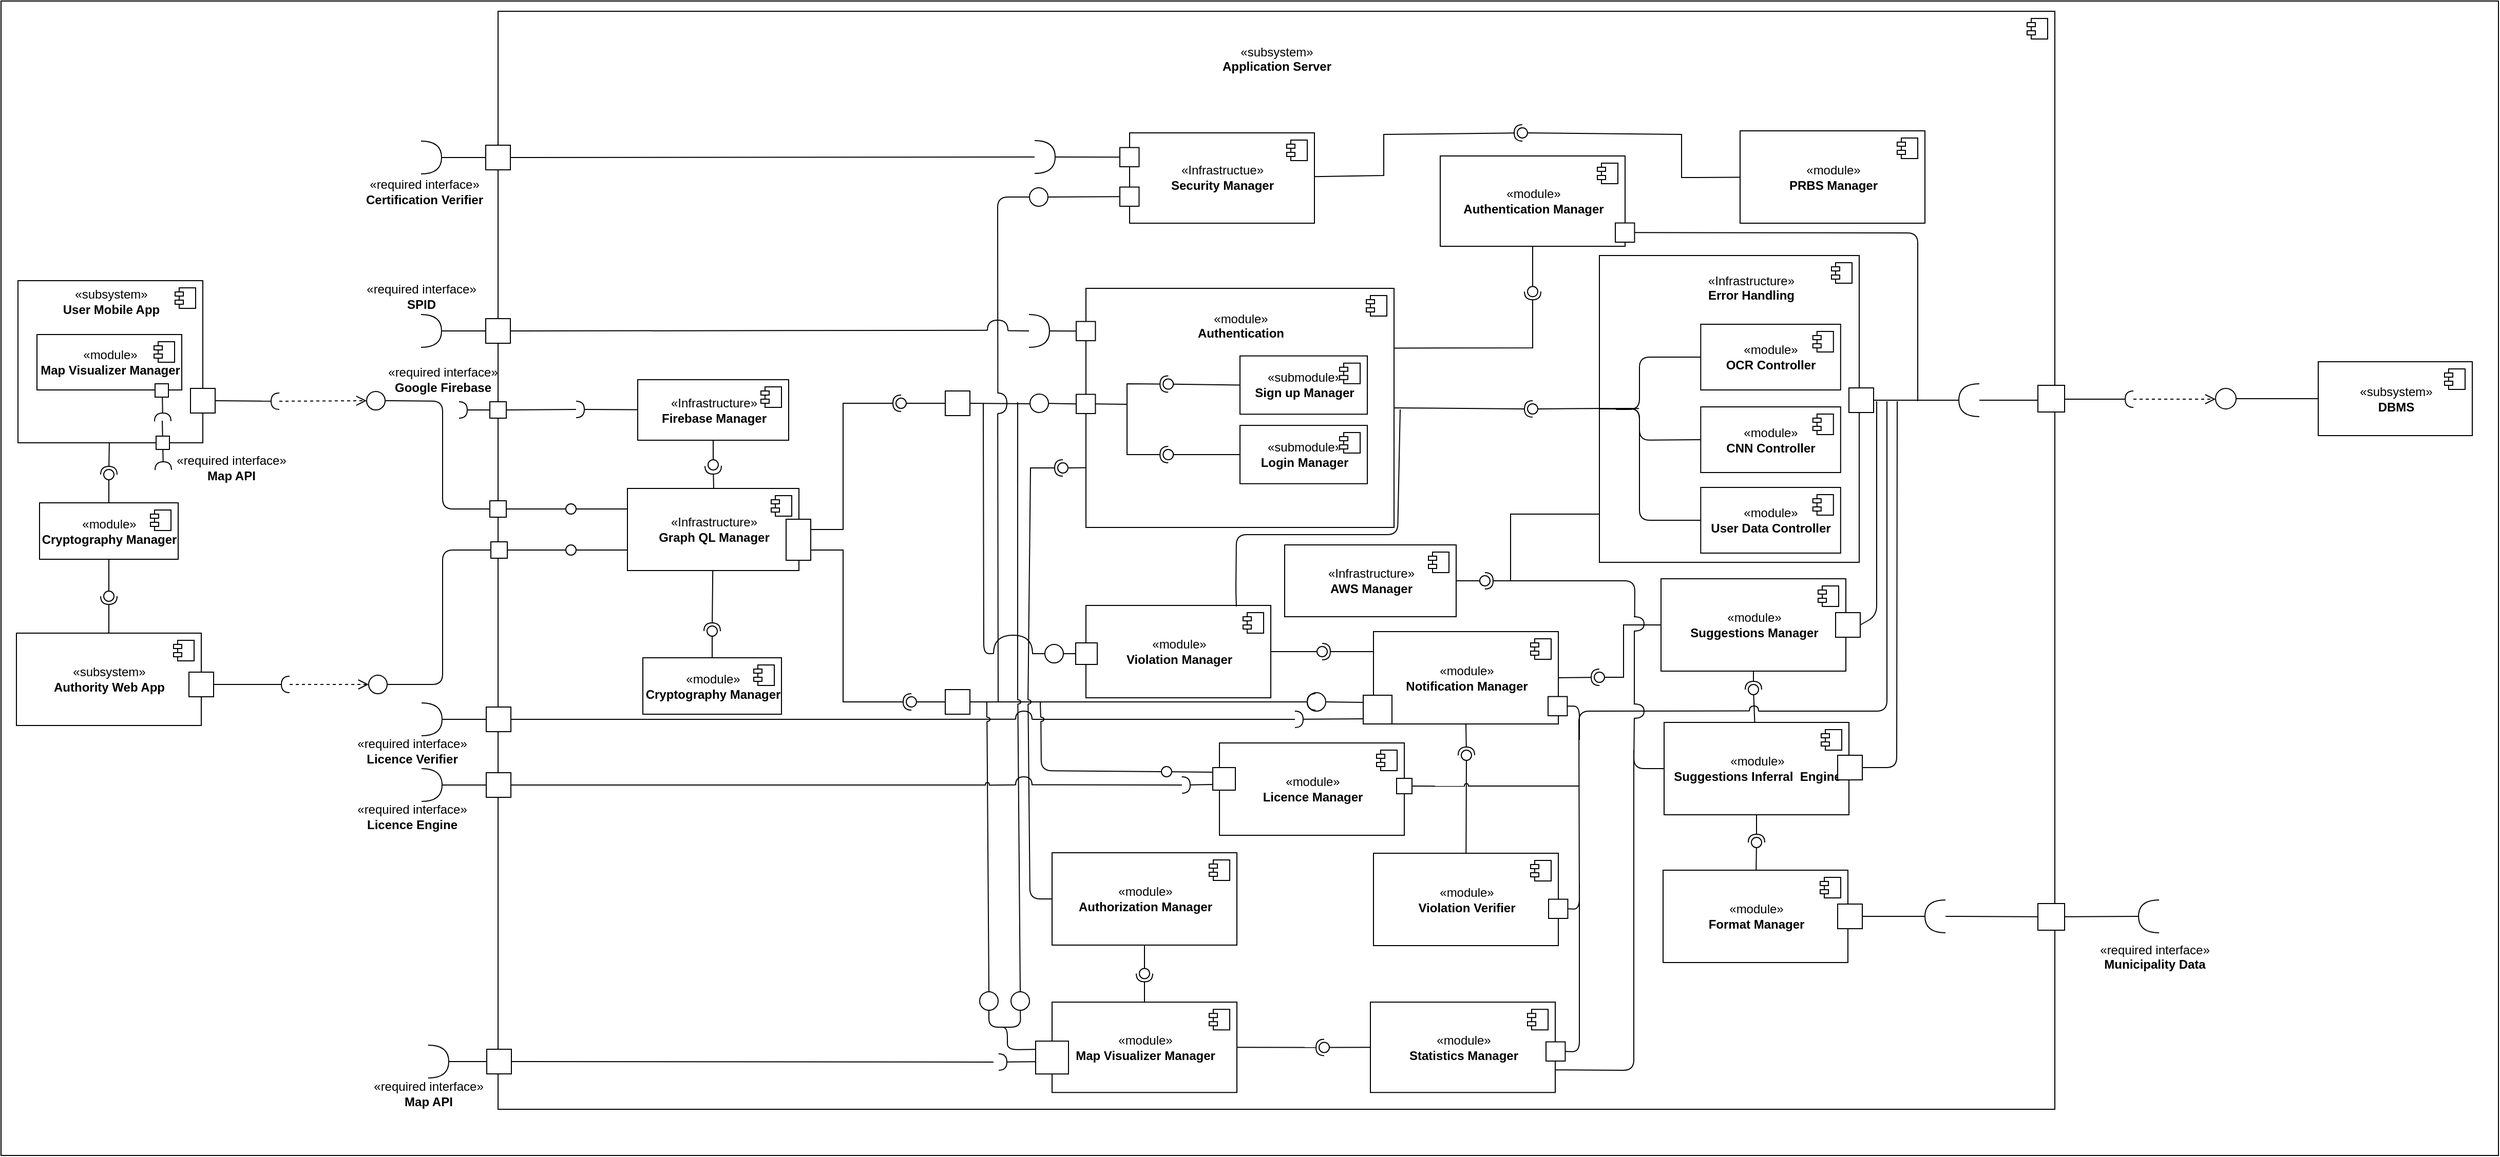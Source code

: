 <mxfile version="12.3.6" type="device" pages="1"><diagram name="Page-1" id="5f0bae14-7c28-e335-631c-24af17079c00"><mxGraphModel dx="3517" dy="-390" grid="1" gridSize="10" guides="1" tooltips="1" connect="1" arrows="1" fold="1" page="1" pageScale="1" pageWidth="1100" pageHeight="850" background="#ffffff" math="0" shadow="0"><root><mxCell id="0"/><mxCell id="1" parent="0"/><mxCell id="BNI4dnyCkLqJJTf4XU7P-861" value="" style="rounded=0;whiteSpace=wrap;html=1;" parent="1" vertex="1"><mxGeometry x="-670" y="1780" width="2432" height="1125" as="geometry"/></mxCell><mxCell id="BNI4dnyCkLqJJTf4XU7P-834" value="" style="html=1;" parent="1" vertex="1"><mxGeometry x="-186" y="1790" width="1516" height="1070" as="geometry"/></mxCell><mxCell id="BNI4dnyCkLqJJTf4XU7P-835" value="" style="shape=component;jettyWidth=8;jettyHeight=4;" parent="BNI4dnyCkLqJJTf4XU7P-834" vertex="1"><mxGeometry x="1" width="20" height="20" relative="1" as="geometry"><mxPoint x="-27" y="7" as="offset"/></mxGeometry></mxCell><mxCell id="BNI4dnyCkLqJJTf4XU7P-580" value="&lt;span&gt;«subsystem»&lt;br&gt;&lt;/span&gt;&lt;b&gt;Application Server&lt;/b&gt;" style="text;html=1;resizable=0;points=[];autosize=1;align=center;verticalAlign=top;spacingTop=-4;" parent="BNI4dnyCkLqJJTf4XU7P-834" vertex="1"><mxGeometry x="703" y="30" width="110" height="30" as="geometry"/></mxCell><mxCell id="BNI4dnyCkLqJJTf4XU7P-576" value="" style="ellipse;whiteSpace=wrap;html=1;fontFamily=Helvetica;fontSize=12;fontColor=#000000;align=center;strokeColor=#000000;fillColor=#ffffff;points=[];aspect=fixed;resizable=0;" parent="BNI4dnyCkLqJJTf4XU7P-834" vertex="1"><mxGeometry x="938" y="720" width="10" height="10" as="geometry"/></mxCell><mxCell id="BNI4dnyCkLqJJTf4XU7P-697" value="" style="ellipse;whiteSpace=wrap;html=1;aspect=fixed;" parent="BNI4dnyCkLqJJTf4XU7P-834" vertex="1"><mxGeometry x="788" y="664" width="18" height="18" as="geometry"/></mxCell><mxCell id="BNI4dnyCkLqJJTf4XU7P-655" value="" style="ellipse;whiteSpace=wrap;html=1;fontFamily=Helvetica;fontSize=12;fontColor=#000000;align=center;strokeColor=#000000;fillColor=#ffffff;points=[];aspect=fixed;resizable=0;" parent="BNI4dnyCkLqJJTf4XU7P-834" vertex="1"><mxGeometry x="797.5" y="619" width="10" height="10" as="geometry"/></mxCell><mxCell id="BNI4dnyCkLqJJTf4XU7P-851" value="«Infrastructure»&lt;br&gt;&lt;b&gt;AWS Manager&lt;/b&gt;" style="html=1;" parent="BNI4dnyCkLqJJTf4XU7P-834" vertex="1"><mxGeometry x="766" y="520" width="167" height="70" as="geometry"/></mxCell><mxCell id="BNI4dnyCkLqJJTf4XU7P-852" value="" style="shape=component;jettyWidth=8;jettyHeight=4;" parent="BNI4dnyCkLqJJTf4XU7P-851" vertex="1"><mxGeometry x="1" width="20" height="20" relative="1" as="geometry"><mxPoint x="-27" y="7" as="offset"/></mxGeometry></mxCell><mxCell id="BNI4dnyCkLqJJTf4XU7P-853" value="" style="rounded=0;orthogonalLoop=1;jettySize=auto;html=1;endArrow=none;endFill=0;exitX=1;exitY=0.5;exitDx=0;exitDy=0;" parent="BNI4dnyCkLqJJTf4XU7P-834" source="BNI4dnyCkLqJJTf4XU7P-851" target="BNI4dnyCkLqJJTf4XU7P-855" edge="1"><mxGeometry relative="1" as="geometry"><mxPoint x="948" y="522" as="sourcePoint"/></mxGeometry></mxCell><mxCell id="BNI4dnyCkLqJJTf4XU7P-855" value="" style="ellipse;whiteSpace=wrap;html=1;fontFamily=Helvetica;fontSize=12;fontColor=#000000;align=center;strokeColor=#000000;fillColor=#ffffff;points=[];aspect=fixed;resizable=0;" parent="BNI4dnyCkLqJJTf4XU7P-834" vertex="1"><mxGeometry x="956" y="550" width="10" height="10" as="geometry"/></mxCell><mxCell id="BNI4dnyCkLqJJTf4XU7P-856" value="«Infrastructure»&lt;br&gt;&lt;b&gt;Firebase Manager&lt;/b&gt;" style="html=1;" parent="BNI4dnyCkLqJJTf4XU7P-834" vertex="1"><mxGeometry x="136" y="359" width="147" height="59" as="geometry"/></mxCell><mxCell id="BNI4dnyCkLqJJTf4XU7P-857" value="" style="shape=component;jettyWidth=8;jettyHeight=4;" parent="BNI4dnyCkLqJJTf4XU7P-856" vertex="1"><mxGeometry x="1" width="20" height="20" relative="1" as="geometry"><mxPoint x="-27" y="7" as="offset"/></mxGeometry></mxCell><mxCell id="BNI4dnyCkLqJJTf4XU7P-858" value="" style="rounded=0;orthogonalLoop=1;jettySize=auto;html=1;endArrow=none;endFill=0;" parent="BNI4dnyCkLqJJTf4XU7P-834" source="BNI4dnyCkLqJJTf4XU7P-856" target="BNI4dnyCkLqJJTf4XU7P-860" edge="1"><mxGeometry relative="1" as="geometry"><mxPoint x="-525" y="246" as="sourcePoint"/></mxGeometry></mxCell><mxCell id="BNI4dnyCkLqJJTf4XU7P-860" value="" style="ellipse;whiteSpace=wrap;html=1;fontFamily=Helvetica;fontSize=12;fontColor=#000000;align=center;strokeColor=#000000;fillColor=#ffffff;points=[];aspect=fixed;resizable=0;" parent="BNI4dnyCkLqJJTf4XU7P-834" vertex="1"><mxGeometry x="204.5" y="437" width="10" height="10" as="geometry"/></mxCell><mxCell id="Q9dtcfLaZ9WoyXFkhOoi-2" value="" style="rounded=0;orthogonalLoop=1;jettySize=auto;html=1;endArrow=halfCircle;endFill=0;endSize=6;strokeWidth=1;" parent="BNI4dnyCkLqJJTf4XU7P-834" source="BNI4dnyCkLqJJTf4XU7P-856" edge="1"><mxGeometry relative="1" as="geometry"><mxPoint x="136" y="388.674" as="sourcePoint"/><mxPoint x="76" y="388" as="targetPoint"/></mxGeometry></mxCell><mxCell id="Q9dtcfLaZ9WoyXFkhOoi-9" value="" style="endArrow=none;html=1;entryX=0.081;entryY=0.01;entryDx=0;entryDy=0;entryPerimeter=0;" parent="BNI4dnyCkLqJJTf4XU7P-834" target="Q9dtcfLaZ9WoyXFkhOoi-10" edge="1"><mxGeometry width="50" height="50" relative="1" as="geometry"><mxPoint x="985" y="555" as="sourcePoint"/><mxPoint x="1096" y="600" as="targetPoint"/><Array as="points"><mxPoint x="1107" y="555"/></Array></mxGeometry></mxCell><mxCell id="Q9dtcfLaZ9WoyXFkhOoi-10" value="" style="shape=requiredInterface;html=1;verticalLabelPosition=bottom;" parent="BNI4dnyCkLqJJTf4XU7P-834" vertex="1"><mxGeometry x="1106" y="590" width="10" height="14" as="geometry"/></mxCell><mxCell id="Q9dtcfLaZ9WoyXFkhOoi-11" value="" style="shape=requiredInterface;html=1;verticalLabelPosition=bottom;" parent="BNI4dnyCkLqJJTf4XU7P-834" vertex="1"><mxGeometry x="1106" y="675" width="10" height="14" as="geometry"/></mxCell><mxCell id="Q9dtcfLaZ9WoyXFkhOoi-12" value="" style="endArrow=none;html=1;entryX=0.052;entryY=0.988;entryDx=0;entryDy=0;entryPerimeter=0;exitX=0.052;exitY=-0.025;exitDx=0;exitDy=0;exitPerimeter=0;" parent="BNI4dnyCkLqJJTf4XU7P-834" source="Q9dtcfLaZ9WoyXFkhOoi-11" edge="1"><mxGeometry width="50" height="50" relative="1" as="geometry"><mxPoint x="1106.35" y="675.77" as="sourcePoint"/><mxPoint x="1106.52" y="603.832" as="targetPoint"/></mxGeometry></mxCell><mxCell id="Q9dtcfLaZ9WoyXFkhOoi-14" value="" style="endArrow=none;html=1;exitX=1;exitY=0.75;exitDx=0;exitDy=0;" parent="BNI4dnyCkLqJJTf4XU7P-834" source="BNI4dnyCkLqJJTf4XU7P-558" edge="1"><mxGeometry width="50" height="50" relative="1" as="geometry"><mxPoint x="1076" y="860" as="sourcePoint"/><mxPoint x="1106" y="720" as="targetPoint"/><Array as="points"><mxPoint x="1106" y="1032"/></Array></mxGeometry></mxCell><mxCell id="BNI4dnyCkLqJJTf4XU7P-550" value="" style="rounded=0;orthogonalLoop=1;jettySize=auto;html=1;endArrow=halfCircle;endFill=0;endSize=6;strokeWidth=1;" parent="1" edge="1"><mxGeometry relative="1" as="geometry"><mxPoint x="1323" y="2168" as="sourcePoint"/><mxPoint x="1406.5" y="2168" as="targetPoint"/></mxGeometry></mxCell><mxCell id="BNI4dnyCkLqJJTf4XU7P-551" value="«module»&lt;br&gt;&lt;b&gt;Authentication Manager&lt;/b&gt;" style="html=1;" parent="1" vertex="1"><mxGeometry x="731.5" y="1930.978" width="180" height="88.043" as="geometry"/></mxCell><mxCell id="BNI4dnyCkLqJJTf4XU7P-552" value="" style="shape=component;jettyWidth=8;jettyHeight=4;" parent="BNI4dnyCkLqJJTf4XU7P-551" vertex="1"><mxGeometry x="1" width="20" height="20" relative="1" as="geometry"><mxPoint x="-27" y="7" as="offset"/></mxGeometry></mxCell><mxCell id="BNI4dnyCkLqJJTf4XU7P-553" value="" style="rounded=0;orthogonalLoop=1;jettySize=auto;html=1;endArrow=none;endFill=0;exitX=0.5;exitY=1;exitDx=0;exitDy=0;" parent="1" source="BNI4dnyCkLqJJTf4XU7P-551" target="BNI4dnyCkLqJJTf4XU7P-554" edge="1"><mxGeometry relative="1" as="geometry"><mxPoint x="187.5" y="2337.663" as="sourcePoint"/></mxGeometry></mxCell><mxCell id="BNI4dnyCkLqJJTf4XU7P-554" value="" style="ellipse;whiteSpace=wrap;html=1;fontFamily=Helvetica;fontSize=12;fontColor=#000000;align=center;strokeColor=#000000;fillColor=#ffffff;points=[];aspect=fixed;resizable=0;" parent="1" vertex="1"><mxGeometry x="816.5" y="2058.152" width="10" height="10" as="geometry"/></mxCell><mxCell id="BNI4dnyCkLqJJTf4XU7P-555" value="«Infrastructue»&lt;br&gt;&lt;b&gt;Security Manager&lt;/b&gt;" style="html=1;" parent="1" vertex="1"><mxGeometry x="429" y="1908.478" width="180" height="88.043" as="geometry"/></mxCell><mxCell id="BNI4dnyCkLqJJTf4XU7P-556" value="" style="shape=component;jettyWidth=8;jettyHeight=4;" parent="BNI4dnyCkLqJJTf4XU7P-555" vertex="1"><mxGeometry x="1" width="20" height="20" relative="1" as="geometry"><mxPoint x="-27" y="7" as="offset"/></mxGeometry></mxCell><mxCell id="BNI4dnyCkLqJJTf4XU7P-557" value="" style="whiteSpace=wrap;html=1;aspect=fixed;" parent="BNI4dnyCkLqJJTf4XU7P-555" vertex="1"><mxGeometry x="-9.5" y="14.304" width="18.717" height="18.717" as="geometry"/></mxCell><mxCell id="BNI4dnyCkLqJJTf4XU7P-558" value="«module»&lt;br&gt;&lt;b&gt;Statistics Manager&lt;/b&gt;" style="html=1;" parent="1" vertex="1"><mxGeometry x="663.5" y="2755.587" width="180" height="88.043" as="geometry"/></mxCell><mxCell id="BNI4dnyCkLqJJTf4XU7P-559" value="" style="shape=component;jettyWidth=8;jettyHeight=4;" parent="BNI4dnyCkLqJJTf4XU7P-558" vertex="1"><mxGeometry x="1" width="20" height="20" relative="1" as="geometry"><mxPoint x="-27" y="7" as="offset"/></mxGeometry></mxCell><mxCell id="BNI4dnyCkLqJJTf4XU7P-560" value="«module»&lt;br&gt;&lt;b&gt;Map Visualizer Manager&lt;/b&gt;" style="html=1;" parent="1" vertex="1"><mxGeometry x="353.5" y="2755.587" width="180" height="88.043" as="geometry"/></mxCell><mxCell id="BNI4dnyCkLqJJTf4XU7P-561" value="" style="shape=component;jettyWidth=8;jettyHeight=4;" parent="BNI4dnyCkLqJJTf4XU7P-560" vertex="1"><mxGeometry x="1" width="20" height="20" relative="1" as="geometry"><mxPoint x="-27" y="7" as="offset"/></mxGeometry></mxCell><mxCell id="BNI4dnyCkLqJJTf4XU7P-562" value="" style="whiteSpace=wrap;html=1;aspect=fixed;" parent="BNI4dnyCkLqJJTf4XU7P-560" vertex="1"><mxGeometry x="-16" y="38" width="32" height="32" as="geometry"/></mxCell><mxCell id="BNI4dnyCkLqJJTf4XU7P-563" value="" style="rounded=0;orthogonalLoop=1;jettySize=auto;html=1;endArrow=halfCircle;endFill=0;entryX=0.5;entryY=0.5;entryDx=0;entryDy=0;endSize=6;strokeWidth=1;exitX=0.5;exitY=0;exitDx=0;exitDy=0;" parent="1" source="BNI4dnyCkLqJJTf4XU7P-560" target="BNI4dnyCkLqJJTf4XU7P-564" edge="1"><mxGeometry relative="1" as="geometry"><mxPoint x="-152.5" y="3000.37" as="sourcePoint"/></mxGeometry></mxCell><mxCell id="BNI4dnyCkLqJJTf4XU7P-564" value="" style="ellipse;whiteSpace=wrap;html=1;fontFamily=Helvetica;fontSize=12;fontColor=#000000;align=center;strokeColor=#000000;fillColor=#ffffff;points=[];aspect=fixed;resizable=0;" parent="1" vertex="1"><mxGeometry x="438.5" y="2722.696" width="10" height="10" as="geometry"/></mxCell><mxCell id="BNI4dnyCkLqJJTf4XU7P-565" value="" style="rounded=0;orthogonalLoop=1;jettySize=auto;html=1;endArrow=none;endFill=0;exitX=0;exitY=0.5;exitDx=0;exitDy=0;" parent="1" source="BNI4dnyCkLqJJTf4XU7P-558" target="BNI4dnyCkLqJJTf4XU7P-567" edge="1"><mxGeometry relative="1" as="geometry"><mxPoint x="277.5" y="2879.065" as="sourcePoint"/></mxGeometry></mxCell><mxCell id="BNI4dnyCkLqJJTf4XU7P-566" value="" style="rounded=0;orthogonalLoop=1;jettySize=auto;html=1;endArrow=halfCircle;endFill=0;entryX=0.5;entryY=0.5;entryDx=0;entryDy=0;endSize=6;strokeWidth=1;exitX=1;exitY=0.5;exitDx=0;exitDy=0;" parent="1" source="BNI4dnyCkLqJJTf4XU7P-560" target="BNI4dnyCkLqJJTf4XU7P-567" edge="1"><mxGeometry relative="1" as="geometry"><mxPoint x="357.5" y="2722.543" as="sourcePoint"/></mxGeometry></mxCell><mxCell id="BNI4dnyCkLqJJTf4XU7P-567" value="" style="ellipse;whiteSpace=wrap;html=1;fontFamily=Helvetica;fontSize=12;fontColor=#000000;align=center;strokeColor=#000000;fillColor=#ffffff;points=[];aspect=fixed;resizable=0;" parent="1" vertex="1"><mxGeometry x="613.5" y="2794.717" width="10" height="10" as="geometry"/></mxCell><mxCell id="BNI4dnyCkLqJJTf4XU7P-568" value="«module»&lt;br&gt;&lt;b&gt;Violation Verifier&lt;/b&gt;" style="html=1;" parent="1" vertex="1"><mxGeometry x="666.5" y="2610.5" width="180" height="90" as="geometry"/></mxCell><mxCell id="BNI4dnyCkLqJJTf4XU7P-569" value="" style="shape=component;jettyWidth=8;jettyHeight=4;" parent="BNI4dnyCkLqJJTf4XU7P-568" vertex="1"><mxGeometry x="1" width="20" height="20" relative="1" as="geometry"><mxPoint x="-27" y="7" as="offset"/></mxGeometry></mxCell><mxCell id="BNI4dnyCkLqJJTf4XU7P-570" value="«module»&lt;br&gt;&lt;b&gt;Suggestions Manager&lt;/b&gt;" style="html=1;" parent="1" vertex="1"><mxGeometry x="946.5" y="2343" width="180" height="90" as="geometry"/></mxCell><mxCell id="BNI4dnyCkLqJJTf4XU7P-571" value="" style="shape=component;jettyWidth=8;jettyHeight=4;" parent="BNI4dnyCkLqJJTf4XU7P-570" vertex="1"><mxGeometry x="1" width="20" height="20" relative="1" as="geometry"><mxPoint x="-27" y="7" as="offset"/></mxGeometry></mxCell><mxCell id="BNI4dnyCkLqJJTf4XU7P-572" value="" style="rounded=0;orthogonalLoop=1;jettySize=auto;html=1;endArrow=none;endFill=0;exitX=0;exitY=0.5;exitDx=0;exitDy=0;" parent="1" source="BNI4dnyCkLqJJTf4XU7P-570" target="BNI4dnyCkLqJJTf4XU7P-573" edge="1"><mxGeometry relative="1" as="geometry"><mxPoint x="786.5" y="2622.5" as="sourcePoint"/><Array as="points"><mxPoint x="910" y="2388"/><mxPoint x="910" y="2439"/></Array></mxGeometry></mxCell><mxCell id="BNI4dnyCkLqJJTf4XU7P-573" value="" style="ellipse;whiteSpace=wrap;html=1;fontFamily=Helvetica;fontSize=12;fontColor=#000000;align=center;strokeColor=#000000;fillColor=#ffffff;points=[];aspect=fixed;resizable=0;" parent="1" vertex="1"><mxGeometry x="881.5" y="2434" width="10" height="10" as="geometry"/></mxCell><mxCell id="BNI4dnyCkLqJJTf4XU7P-574" value="" style="whiteSpace=wrap;html=1;aspect=fixed;" parent="1" vertex="1"><mxGeometry x="1116.5" y="2376" width="24" height="24" as="geometry"/></mxCell><mxCell id="BNI4dnyCkLqJJTf4XU7P-575" value="" style="endArrow=none;html=1;exitX=1;exitY=0.5;exitDx=0;exitDy=0;" parent="1" source="BNI4dnyCkLqJJTf4XU7P-574" edge="1"><mxGeometry width="50" height="50" relative="1" as="geometry"><mxPoint x="920.5" y="2426" as="sourcePoint"/><mxPoint x="1156.5" y="2170" as="targetPoint"/><Array as="points"><mxPoint x="1156.5" y="2379"/></Array></mxGeometry></mxCell><mxCell id="BNI4dnyCkLqJJTf4XU7P-577" value="" style="rounded=0;orthogonalLoop=1;jettySize=auto;html=1;endArrow=none;endFill=0;" parent="1" source="BNI4dnyCkLqJJTf4XU7P-568" target="BNI4dnyCkLqJJTf4XU7P-576" edge="1"><mxGeometry relative="1" as="geometry"><mxPoint x="-289.5" y="2423" as="sourcePoint"/></mxGeometry></mxCell><mxCell id="BNI4dnyCkLqJJTf4XU7P-578" value="«module»&lt;br&gt;&lt;b&gt;PRBS Manager&lt;/b&gt;" style="html=1;" parent="1" vertex="1"><mxGeometry x="1023.5" y="1906.5" width="180" height="90" as="geometry"/></mxCell><mxCell id="BNI4dnyCkLqJJTf4XU7P-579" value="" style="shape=component;jettyWidth=8;jettyHeight=4;" parent="BNI4dnyCkLqJJTf4XU7P-578" vertex="1"><mxGeometry x="1" width="20" height="20" relative="1" as="geometry"><mxPoint x="-27" y="7" as="offset"/></mxGeometry></mxCell><mxCell id="BNI4dnyCkLqJJTf4XU7P-581" value="«module»&lt;br&gt;&lt;b&gt;Format Manager&lt;/b&gt;" style="html=1;" parent="1" vertex="1"><mxGeometry x="948.5" y="2627" width="180" height="90" as="geometry"/></mxCell><mxCell id="BNI4dnyCkLqJJTf4XU7P-582" value="" style="shape=component;jettyWidth=8;jettyHeight=4;" parent="BNI4dnyCkLqJJTf4XU7P-581" vertex="1"><mxGeometry x="1" width="20" height="20" relative="1" as="geometry"><mxPoint x="-27" y="7" as="offset"/></mxGeometry></mxCell><mxCell id="BNI4dnyCkLqJJTf4XU7P-583" value="" style="shape=requiredInterface;html=1;verticalLabelPosition=bottom;rotation=-180;" parent="1" vertex="1"><mxGeometry x="1411.5" y="2656" width="20" height="32" as="geometry"/></mxCell><mxCell id="BNI4dnyCkLqJJTf4XU7P-584" value="" style="shape=requiredInterface;html=1;verticalLabelPosition=bottom;rotation=-180;" parent="1" vertex="1"><mxGeometry x="1203.5" y="2656" width="20" height="32" as="geometry"/></mxCell><mxCell id="BNI4dnyCkLqJJTf4XU7P-585" value="" style="endArrow=none;html=1;entryX=1;entryY=0.5;entryDx=0;entryDy=0;entryPerimeter=0;" parent="1" source="BNI4dnyCkLqJJTf4XU7P-604" target="BNI4dnyCkLqJJTf4XU7P-584" edge="1"><mxGeometry width="50" height="50" relative="1" as="geometry"><mxPoint x="340.5" y="3084.5" as="sourcePoint"/><mxPoint x="390.5" y="3034.5" as="targetPoint"/></mxGeometry></mxCell><mxCell id="BNI4dnyCkLqJJTf4XU7P-586" value="«module»&lt;br&gt;&lt;b&gt;Suggestions Inferral&amp;nbsp; Engine&lt;/b&gt;" style="html=1;" parent="1" vertex="1"><mxGeometry x="949.5" y="2483" width="180" height="90" as="geometry"/></mxCell><mxCell id="BNI4dnyCkLqJJTf4XU7P-587" value="" style="shape=component;jettyWidth=8;jettyHeight=4;" parent="BNI4dnyCkLqJJTf4XU7P-586" vertex="1"><mxGeometry x="1" width="20" height="20" relative="1" as="geometry"><mxPoint x="-27" y="7" as="offset"/></mxGeometry></mxCell><mxCell id="BNI4dnyCkLqJJTf4XU7P-588" value="" style="ellipse;whiteSpace=wrap;html=1;fontFamily=Helvetica;fontSize=12;fontColor=#000000;align=center;strokeColor=#000000;fillColor=#ffffff;points=[];aspect=fixed;resizable=0;" parent="1" vertex="1"><mxGeometry x="1034.5" y="2595" width="10" height="10" as="geometry"/></mxCell><mxCell id="BNI4dnyCkLqJJTf4XU7P-589" value="" style="rounded=0;orthogonalLoop=1;jettySize=auto;html=1;endArrow=none;endFill=0;" parent="1" source="BNI4dnyCkLqJJTf4XU7P-581" target="BNI4dnyCkLqJJTf4XU7P-588" edge="1"><mxGeometry relative="1" as="geometry"><mxPoint x="-349.5" y="2443.5" as="sourcePoint"/></mxGeometry></mxCell><mxCell id="BNI4dnyCkLqJJTf4XU7P-590" value="" style="rounded=0;orthogonalLoop=1;jettySize=auto;html=1;endArrow=halfCircle;endFill=0;entryX=0.5;entryY=0.5;entryDx=0;entryDy=0;endSize=6;strokeWidth=1;" parent="1" source="BNI4dnyCkLqJJTf4XU7P-586" target="BNI4dnyCkLqJJTf4XU7P-588" edge="1"><mxGeometry relative="1" as="geometry"><mxPoint x="-309.5" y="2443.5" as="sourcePoint"/></mxGeometry></mxCell><mxCell id="BNI4dnyCkLqJJTf4XU7P-591" value="" style="whiteSpace=wrap;html=1;aspect=fixed;" parent="1" vertex="1"><mxGeometry x="419.5" y="1961.283" width="18.717" height="18.717" as="geometry"/></mxCell><mxCell id="BNI4dnyCkLqJJTf4XU7P-592" value="" style="shape=requiredInterface;html=1;verticalLabelPosition=bottom;" parent="1" vertex="1"><mxGeometry x="300.5" y="2162" width="9" height="20" as="geometry"/></mxCell><mxCell id="BNI4dnyCkLqJJTf4XU7P-593" value="" style="ellipse;whiteSpace=wrap;html=1;aspect=fixed;" parent="1" vertex="1"><mxGeometry x="283" y="2745.5" width="18" height="18" as="geometry"/></mxCell><mxCell id="BNI4dnyCkLqJJTf4XU7P-594" value="" style="ellipse;whiteSpace=wrap;html=1;aspect=fixed;" parent="1" vertex="1"><mxGeometry x="313.5" y="2745.5" width="18" height="18" as="geometry"/></mxCell><mxCell id="BNI4dnyCkLqJJTf4XU7P-596" value="" style="shape=requiredInterface;html=1;verticalLabelPosition=bottom;rotation=0;" parent="1" vertex="1"><mxGeometry x="320" y="2461" width="3" height="4" as="geometry"/></mxCell><mxCell id="BNI4dnyCkLqJJTf4XU7P-597" value="" style="endArrow=none;html=1;exitX=0.5;exitY=0;exitDx=0;exitDy=0;entryX=0.055;entryY=1.002;entryDx=0;entryDy=0;entryPerimeter=0;" parent="1" source="BNI4dnyCkLqJJTf4XU7P-594" target="BNI4dnyCkLqJJTf4XU7P-596" edge="1"><mxGeometry width="50" height="50" relative="1" as="geometry"><mxPoint x="-269.5" y="2730" as="sourcePoint"/><mxPoint x="-219.5" y="2680" as="targetPoint"/></mxGeometry></mxCell><mxCell id="BNI4dnyCkLqJJTf4XU7P-598" value="" style="whiteSpace=wrap;html=1;aspect=fixed;" parent="1" vertex="1"><mxGeometry x="902" y="1996.283" width="18.717" height="18.717" as="geometry"/></mxCell><mxCell id="BNI4dnyCkLqJJTf4XU7P-599" value="" style="shape=requiredInterface;html=1;verticalLabelPosition=bottom;rotation=-180;" parent="1" vertex="1"><mxGeometry x="1236.5" y="2153" width="20" height="32" as="geometry"/></mxCell><mxCell id="BNI4dnyCkLqJJTf4XU7P-600" value="" style="endArrow=none;html=1;exitX=0;exitY=0.5;exitDx=0;exitDy=0;exitPerimeter=0;" parent="1" source="BNI4dnyCkLqJJTf4XU7P-599" edge="1"><mxGeometry width="50" height="50" relative="1" as="geometry"><mxPoint x="960.5" y="2290" as="sourcePoint"/><mxPoint x="1326.5" y="2169.0" as="targetPoint"/></mxGeometry></mxCell><mxCell id="BNI4dnyCkLqJJTf4XU7P-601" value="" style="whiteSpace=wrap;html=1;aspect=fixed;" parent="1" vertex="1"><mxGeometry x="1118.5" y="2515" width="24" height="24" as="geometry"/></mxCell><mxCell id="BNI4dnyCkLqJJTf4XU7P-602" value="" style="endArrow=none;html=1;exitX=1;exitY=0.5;exitDx=0;exitDy=0;" parent="1" source="BNI4dnyCkLqJJTf4XU7P-601" edge="1"><mxGeometry width="50" height="50" relative="1" as="geometry"><mxPoint x="515.5" y="2639.5" as="sourcePoint"/><mxPoint x="1176.5" y="2170" as="targetPoint"/><Array as="points"><mxPoint x="1176" y="2527"/></Array></mxGeometry></mxCell><mxCell id="BNI4dnyCkLqJJTf4XU7P-603" value="" style="endArrow=none;html=1;entryX=1;entryY=0.5;entryDx=0;entryDy=0;entryPerimeter=0;" parent="1" source="BNI4dnyCkLqJJTf4XU7P-581" target="BNI4dnyCkLqJJTf4XU7P-604" edge="1"><mxGeometry width="50" height="50" relative="1" as="geometry"><mxPoint x="1127.5" y="2702" as="sourcePoint"/><mxPoint x="1204.5" y="2702" as="targetPoint"/></mxGeometry></mxCell><mxCell id="BNI4dnyCkLqJJTf4XU7P-604" value="" style="whiteSpace=wrap;html=1;aspect=fixed;" parent="1" vertex="1"><mxGeometry x="1118.5" y="2660" width="24" height="24" as="geometry"/></mxCell><mxCell id="BNI4dnyCkLqJJTf4XU7P-605" value="" style="shape=requiredInterface;html=1;verticalLabelPosition=bottom;rotation=0;" parent="1" vertex="1"><mxGeometry x="336.5" y="1916" width="20" height="32" as="geometry"/></mxCell><mxCell id="BNI4dnyCkLqJJTf4XU7P-606" value="" style="endArrow=none;html=1;entryX=0;entryY=0.5;entryDx=0;entryDy=0;exitX=1;exitY=0.5;exitDx=0;exitDy=0;exitPerimeter=0;" parent="1" source="BNI4dnyCkLqJJTf4XU7P-605" target="BNI4dnyCkLqJJTf4XU7P-557" edge="1"><mxGeometry width="50" height="50" relative="1" as="geometry"><mxPoint x="-379.5" y="2050" as="sourcePoint"/><mxPoint x="-329.5" y="2000" as="targetPoint"/></mxGeometry></mxCell><mxCell id="BNI4dnyCkLqJJTf4XU7P-607" value="«module»&lt;br&gt;&lt;b&gt;Violation Manager&lt;/b&gt;" style="html=1;" parent="1" vertex="1"><mxGeometry x="386.5" y="2369" width="180" height="90" as="geometry"/></mxCell><mxCell id="BNI4dnyCkLqJJTf4XU7P-608" value="" style="shape=component;jettyWidth=8;jettyHeight=4;" parent="BNI4dnyCkLqJJTf4XU7P-607" vertex="1"><mxGeometry x="1" width="20" height="20" relative="1" as="geometry"><mxPoint x="-27" y="7" as="offset"/></mxGeometry></mxCell><mxCell id="BNI4dnyCkLqJJTf4XU7P-609" value="" style="whiteSpace=wrap;html=1;aspect=fixed;" parent="BNI4dnyCkLqJJTf4XU7P-607" vertex="1"><mxGeometry x="-10" y="36.5" width="21" height="21" as="geometry"/></mxCell><mxCell id="BNI4dnyCkLqJJTf4XU7P-610" value="" style="ellipse;whiteSpace=wrap;html=1;aspect=fixed;" parent="1" vertex="1"><mxGeometry x="331.5" y="1962" width="18" height="18" as="geometry"/></mxCell><mxCell id="BNI4dnyCkLqJJTf4XU7P-611" value="" style="rounded=0;orthogonalLoop=1;jettySize=auto;html=1;endArrow=none;endFill=0;exitX=0;exitY=0.5;exitDx=0;exitDy=0;entryX=1;entryY=0.5;entryDx=0;entryDy=0;" parent="1" source="BNI4dnyCkLqJJTf4XU7P-591" target="BNI4dnyCkLqJJTf4XU7P-610" edge="1"><mxGeometry relative="1" as="geometry"><mxPoint x="-237" y="2185.5" as="sourcePoint"/><mxPoint x="-31.5" y="2070.5" as="targetPoint"/></mxGeometry></mxCell><mxCell id="BNI4dnyCkLqJJTf4XU7P-612" value="" style="endArrow=none;html=1;entryX=0;entryY=0.5;entryDx=0;entryDy=0;exitX=0.023;exitY=0.008;exitDx=0;exitDy=0;exitPerimeter=0;" parent="1" source="BNI4dnyCkLqJJTf4XU7P-592" target="BNI4dnyCkLqJJTf4XU7P-610" edge="1"><mxGeometry width="50" height="50" relative="1" as="geometry"><mxPoint x="-289.5" y="2190" as="sourcePoint"/><mxPoint x="-239.5" y="2130" as="targetPoint"/><Array as="points"><mxPoint x="300.5" y="1971"/></Array></mxGeometry></mxCell><mxCell id="BNI4dnyCkLqJJTf4XU7P-613" value="" style="ellipse;whiteSpace=wrap;html=1;aspect=fixed;" parent="1" vertex="1"><mxGeometry x="346.5" y="2407" width="18" height="18" as="geometry"/></mxCell><mxCell id="BNI4dnyCkLqJJTf4XU7P-614" value="" style="endArrow=none;html=1;entryX=0;entryY=0.5;entryDx=0;entryDy=0;" parent="1" source="BNI4dnyCkLqJJTf4XU7P-613" target="BNI4dnyCkLqJJTf4XU7P-609" edge="1"><mxGeometry width="50" height="50" relative="1" as="geometry"><mxPoint x="-39.5" y="2516" as="sourcePoint"/><mxPoint x="-179.5" y="2445" as="targetPoint"/></mxGeometry></mxCell><mxCell id="BNI4dnyCkLqJJTf4XU7P-615" value="" style="shape=requiredInterface;html=1;verticalLabelPosition=bottom;rotation=-90;" parent="1" vertex="1"><mxGeometry x="306.5" y="2388" width="18" height="38" as="geometry"/></mxCell><mxCell id="BNI4dnyCkLqJJTf4XU7P-616" value="" style="endArrow=none;html=1;entryX=0;entryY=0.5;entryDx=0;entryDy=0;exitX=-0.002;exitY=0.988;exitDx=0;exitDy=0;exitPerimeter=0;" parent="1" source="BNI4dnyCkLqJJTf4XU7P-615" target="BNI4dnyCkLqJJTf4XU7P-613" edge="1"><mxGeometry width="50" height="50" relative="1" as="geometry"><mxPoint x="-69.5" y="2516" as="sourcePoint"/><mxPoint x="-169.5" y="2395" as="targetPoint"/></mxGeometry></mxCell><mxCell id="BNI4dnyCkLqJJTf4XU7P-617" value="" style="whiteSpace=wrap;html=1;aspect=fixed;" parent="1" vertex="1"><mxGeometry x="837" y="2655.283" width="18.717" height="18.717" as="geometry"/></mxCell><mxCell id="BNI4dnyCkLqJJTf4XU7P-618" value="" style="shape=requiredInterface;html=1;verticalLabelPosition=bottom;rotation=-90;" parent="1" vertex="1"><mxGeometry x="1034.5" y="2465" width="5" height="9" as="geometry"/></mxCell><mxCell id="BNI4dnyCkLqJJTf4XU7P-619" value="" style="endArrow=none;html=1;exitX=1;exitY=0.5;exitDx=0;exitDy=0;entryX=0.039;entryY=0.011;entryDx=0;entryDy=0;entryPerimeter=0;" parent="1" source="BNI4dnyCkLqJJTf4XU7P-617" target="BNI4dnyCkLqJJTf4XU7P-618" edge="1"><mxGeometry width="50" height="50" relative="1" as="geometry"><mxPoint x="480.5" y="2580" as="sourcePoint"/><mxPoint x="530.5" y="2530" as="targetPoint"/><Array as="points"><mxPoint x="867" y="2665"/><mxPoint x="866.5" y="2472"/></Array></mxGeometry></mxCell><mxCell id="BNI4dnyCkLqJJTf4XU7P-620" value="" style="endArrow=none;html=1;exitX=0.011;exitY=0.988;exitDx=0;exitDy=0;exitPerimeter=0;" parent="1" source="BNI4dnyCkLqJJTf4XU7P-618" edge="1"><mxGeometry width="50" height="50" relative="1" as="geometry"><mxPoint x="780.5" y="2460" as="sourcePoint"/><mxPoint x="1166.5" y="2170" as="targetPoint"/><Array as="points"><mxPoint x="1166.5" y="2472"/></Array></mxGeometry></mxCell><mxCell id="BNI4dnyCkLqJJTf4XU7P-621" value="" style="whiteSpace=wrap;html=1;aspect=fixed;" parent="1" vertex="1"><mxGeometry x="834.5" y="2794.283" width="18.717" height="18.717" as="geometry"/></mxCell><mxCell id="BNI4dnyCkLqJJTf4XU7P-623" value="" style="endArrow=none;html=1;exitX=1;exitY=0.5;exitDx=0;exitDy=0;" parent="1" source="BNI4dnyCkLqJJTf4XU7P-648" edge="1"><mxGeometry width="50" height="50" relative="1" as="geometry"><mxPoint x="460.5" y="2570" as="sourcePoint"/><mxPoint x="867" y="2500" as="targetPoint"/><Array as="points"><mxPoint x="867" y="2467"/></Array></mxGeometry></mxCell><mxCell id="BNI4dnyCkLqJJTf4XU7P-624" value="" style="html=1;" parent="1" vertex="1"><mxGeometry x="386.5" y="2060" width="300" height="233" as="geometry"/></mxCell><mxCell id="BNI4dnyCkLqJJTf4XU7P-625" value="" style="shape=component;jettyWidth=8;jettyHeight=4;" parent="BNI4dnyCkLqJJTf4XU7P-624" vertex="1"><mxGeometry x="1" width="20" height="20" relative="1" as="geometry"><mxPoint x="-27" y="7" as="offset"/></mxGeometry></mxCell><mxCell id="BNI4dnyCkLqJJTf4XU7P-626" value="&lt;span&gt;«module»&lt;/span&gt;&lt;br&gt;&lt;b&gt;Authentication&lt;/b&gt;" style="text;html=1;resizable=0;points=[];autosize=1;align=center;verticalAlign=top;spacingTop=-4;" parent="BNI4dnyCkLqJJTf4XU7P-624" vertex="1"><mxGeometry x="105.196" y="20.11" width="90" height="30" as="geometry"/></mxCell><mxCell id="BNI4dnyCkLqJJTf4XU7P-627" value="«submodule»&lt;br&gt;&lt;b&gt;Sign up Manager&lt;/b&gt;" style="html=1;" parent="BNI4dnyCkLqJJTf4XU7P-624" vertex="1"><mxGeometry x="150" y="65.835" width="124" height="56.808" as="geometry"/></mxCell><mxCell id="BNI4dnyCkLqJJTf4XU7P-628" value="" style="shape=component;jettyWidth=8;jettyHeight=4;" parent="BNI4dnyCkLqJJTf4XU7P-627" vertex="1"><mxGeometry x="1" width="20" height="20" relative="1" as="geometry"><mxPoint x="-27" y="7" as="offset"/></mxGeometry></mxCell><mxCell id="BNI4dnyCkLqJJTf4XU7P-629" value="" style="ellipse;whiteSpace=wrap;html=1;fontFamily=Helvetica;fontSize=12;fontColor=#000000;align=center;strokeColor=#000000;fillColor=#ffffff;points=[];aspect=fixed;resizable=0;" parent="BNI4dnyCkLqJJTf4XU7P-624" vertex="1"><mxGeometry x="75.123" y="88.295" width="10" height="10" as="geometry"/></mxCell><mxCell id="BNI4dnyCkLqJJTf4XU7P-630" value="" style="rounded=0;orthogonalLoop=1;jettySize=auto;html=1;endArrow=none;endFill=0;exitX=0;exitY=0.5;exitDx=0;exitDy=0;" parent="BNI4dnyCkLqJJTf4XU7P-624" source="BNI4dnyCkLqJJTf4XU7P-627" target="BNI4dnyCkLqJJTf4XU7P-629" edge="1"><mxGeometry relative="1" as="geometry"><mxPoint x="-336.509" y="76.27" as="sourcePoint"/></mxGeometry></mxCell><mxCell id="BNI4dnyCkLqJJTf4XU7P-631" value="«submodule»&lt;br&gt;&lt;b&gt;Login Manager&lt;/b&gt;" style="html=1;" parent="BNI4dnyCkLqJJTf4XU7P-624" vertex="1"><mxGeometry x="150" y="133.549" width="124" height="56.808" as="geometry"/></mxCell><mxCell id="BNI4dnyCkLqJJTf4XU7P-632" value="" style="shape=component;jettyWidth=8;jettyHeight=4;" parent="BNI4dnyCkLqJJTf4XU7P-631" vertex="1"><mxGeometry x="1" width="20" height="20" relative="1" as="geometry"><mxPoint x="-27" y="7" as="offset"/></mxGeometry></mxCell><mxCell id="BNI4dnyCkLqJJTf4XU7P-633" value="" style="ellipse;whiteSpace=wrap;html=1;fontFamily=Helvetica;fontSize=12;fontColor=#000000;align=center;strokeColor=#000000;fillColor=#ffffff;points=[];aspect=fixed;resizable=0;" parent="BNI4dnyCkLqJJTf4XU7P-624" vertex="1"><mxGeometry x="75.123" y="157.008" width="10" height="10" as="geometry"/></mxCell><mxCell id="BNI4dnyCkLqJJTf4XU7P-634" value="" style="rounded=0;orthogonalLoop=1;jettySize=auto;html=1;endArrow=none;endFill=0;exitX=0;exitY=0.5;exitDx=0;exitDy=0;" parent="BNI4dnyCkLqJJTf4XU7P-624" source="BNI4dnyCkLqJJTf4XU7P-631" target="BNI4dnyCkLqJJTf4XU7P-633" edge="1"><mxGeometry relative="1" as="geometry"><mxPoint x="-722.509" y="-39.121" as="sourcePoint"/></mxGeometry></mxCell><mxCell id="BNI4dnyCkLqJJTf4XU7P-635" value="" style="html=1;" parent="1" vertex="1"><mxGeometry x="-653.5" y="2052.5" width="180" height="158" as="geometry"/></mxCell><mxCell id="BNI4dnyCkLqJJTf4XU7P-636" value="" style="shape=component;jettyWidth=8;jettyHeight=4;" parent="BNI4dnyCkLqJJTf4XU7P-635" vertex="1"><mxGeometry x="1" width="20" height="20" relative="1" as="geometry"><mxPoint x="-27" y="7" as="offset"/></mxGeometry></mxCell><mxCell id="_gD9tNMOD5IyJQyh3M8D-1" value="«subsystem»&lt;br&gt;&lt;b&gt;User Mobile App&lt;/b&gt;" style="text;html=1;align=center;verticalAlign=middle;resizable=0;points=[];;autosize=1;" parent="BNI4dnyCkLqJJTf4XU7P-635" vertex="1"><mxGeometry x="40" y="5" width="100" height="30" as="geometry"/></mxCell><mxCell id="_gD9tNMOD5IyJQyh3M8D-2" value="«module»&lt;br&gt;&lt;b&gt;Map Visualizer Manager&lt;/b&gt;" style="html=1;" parent="BNI4dnyCkLqJJTf4XU7P-635" vertex="1"><mxGeometry x="18.5" y="52.5" width="141" height="54" as="geometry"/></mxCell><mxCell id="_gD9tNMOD5IyJQyh3M8D-3" value="" style="shape=component;jettyWidth=8;jettyHeight=4;" parent="_gD9tNMOD5IyJQyh3M8D-2" vertex="1"><mxGeometry x="1" width="20" height="20" relative="1" as="geometry"><mxPoint x="-27" y="7" as="offset"/></mxGeometry></mxCell><mxCell id="_gD9tNMOD5IyJQyh3M8D-7" value="" style="rounded=0;orthogonalLoop=1;jettySize=auto;html=1;endArrow=halfCircle;endFill=0;endSize=6;strokeWidth=1;" parent="BNI4dnyCkLqJJTf4XU7P-635" edge="1"><mxGeometry relative="1" as="geometry"><mxPoint x="140.5" y="106.5" as="sourcePoint"/><mxPoint x="141" y="137" as="targetPoint"/></mxGeometry></mxCell><mxCell id="BNI4dnyCkLqJJTf4XU7P-637" value="«subsystem»&lt;br&gt;&lt;b&gt;Authority Web App&lt;/b&gt;" style="html=1;" parent="1" vertex="1"><mxGeometry x="-655" y="2396" width="180" height="90" as="geometry"/></mxCell><mxCell id="BNI4dnyCkLqJJTf4XU7P-638" value="" style="shape=component;jettyWidth=8;jettyHeight=4;" parent="BNI4dnyCkLqJJTf4XU7P-637" vertex="1"><mxGeometry x="1" width="20" height="20" relative="1" as="geometry"><mxPoint x="-27" y="7" as="offset"/></mxGeometry></mxCell><mxCell id="BNI4dnyCkLqJJTf4XU7P-639" value="«module»&lt;br&gt;&lt;b&gt;Authorization Manager&lt;/b&gt;" style="html=1;" parent="1" vertex="1"><mxGeometry x="353.5" y="2610" width="180" height="90" as="geometry"/></mxCell><mxCell id="BNI4dnyCkLqJJTf4XU7P-640" value="" style="shape=component;jettyWidth=8;jettyHeight=4;" parent="BNI4dnyCkLqJJTf4XU7P-639" vertex="1"><mxGeometry x="1" width="20" height="20" relative="1" as="geometry"><mxPoint x="-27" y="7" as="offset"/></mxGeometry></mxCell><mxCell id="BNI4dnyCkLqJJTf4XU7P-641" value="" style="whiteSpace=wrap;html=1;aspect=fixed;" parent="1" vertex="1"><mxGeometry x="377" y="2163.283" width="18.717" height="18.717" as="geometry"/></mxCell><mxCell id="BNI4dnyCkLqJJTf4XU7P-642" value="" style="rounded=0;orthogonalLoop=1;jettySize=auto;html=1;endArrow=halfCircle;endFill=0;entryX=0.5;entryY=0.5;entryDx=0;entryDy=0;endSize=6;strokeWidth=1;exitX=1;exitY=0.5;exitDx=0;exitDy=0;" parent="1" source="BNI4dnyCkLqJJTf4XU7P-641" target="BNI4dnyCkLqJJTf4XU7P-629" edge="1"><mxGeometry relative="1" as="geometry"><mxPoint x="396.5" y="2159" as="sourcePoint"/><Array as="points"><mxPoint x="426.5" y="2173"/><mxPoint x="426.5" y="2153"/></Array></mxGeometry></mxCell><mxCell id="BNI4dnyCkLqJJTf4XU7P-643" value="" style="rounded=0;orthogonalLoop=1;jettySize=auto;html=1;endArrow=halfCircle;endFill=0;entryX=0.5;entryY=0.5;entryDx=0;entryDy=0;endSize=6;strokeWidth=1;" parent="1" target="BNI4dnyCkLqJJTf4XU7P-633" edge="1"><mxGeometry relative="1" as="geometry"><mxPoint x="426.5" y="2170" as="sourcePoint"/><Array as="points"><mxPoint x="426.5" y="2222"/></Array></mxGeometry></mxCell><mxCell id="BNI4dnyCkLqJJTf4XU7P-644" value="" style="rounded=0;orthogonalLoop=1;jettySize=auto;html=1;endArrow=halfCircle;endFill=0;entryX=0.5;entryY=0.5;entryDx=0;entryDy=0;endSize=6;strokeWidth=1;exitX=1;exitY=0.25;exitDx=0;exitDy=0;" parent="1" source="BNI4dnyCkLqJJTf4XU7P-624" target="BNI4dnyCkLqJJTf4XU7P-554" edge="1"><mxGeometry relative="1" as="geometry"><mxPoint x="806.5" y="2210" as="sourcePoint"/><Array as="points"><mxPoint x="821.5" y="2118"/></Array></mxGeometry></mxCell><mxCell id="BNI4dnyCkLqJJTf4XU7P-645" value="«module»&lt;br&gt;&lt;b&gt;Notification Manager&lt;/b&gt;" style="html=1;" parent="1" vertex="1"><mxGeometry x="666.5" y="2394.5" width="180" height="90" as="geometry"/></mxCell><mxCell id="BNI4dnyCkLqJJTf4XU7P-646" value="" style="shape=component;jettyWidth=8;jettyHeight=4;" parent="BNI4dnyCkLqJJTf4XU7P-645" vertex="1"><mxGeometry x="1" width="20" height="20" relative="1" as="geometry"><mxPoint x="-27" y="7" as="offset"/></mxGeometry></mxCell><mxCell id="BNI4dnyCkLqJJTf4XU7P-647" value="" style="whiteSpace=wrap;html=1;aspect=fixed;" parent="BNI4dnyCkLqJJTf4XU7P-645" vertex="1"><mxGeometry x="-10" y="62" width="28" height="28" as="geometry"/></mxCell><mxCell id="BNI4dnyCkLqJJTf4XU7P-648" value="" style="whiteSpace=wrap;html=1;aspect=fixed;" parent="BNI4dnyCkLqJJTf4XU7P-645" vertex="1"><mxGeometry x="170" y="63.283" width="18.717" height="18.717" as="geometry"/></mxCell><mxCell id="BNI4dnyCkLqJJTf4XU7P-649" value="" style="rounded=0;orthogonalLoop=1;jettySize=auto;html=1;endArrow=none;endFill=0;exitX=0.5;exitY=1;exitDx=0;exitDy=0;" parent="1" source="BNI4dnyCkLqJJTf4XU7P-639" target="BNI4dnyCkLqJJTf4XU7P-564" edge="1"><mxGeometry relative="1" as="geometry"><mxPoint x="213.5" y="2939" as="sourcePoint"/></mxGeometry></mxCell><mxCell id="BNI4dnyCkLqJJTf4XU7P-650" value="" style="rounded=0;orthogonalLoop=1;jettySize=auto;html=1;endArrow=none;endFill=0;exitX=0;exitY=0.5;exitDx=0;exitDy=0;" parent="1" source="BNI4dnyCkLqJJTf4XU7P-695" target="BNI4dnyCkLqJJTf4XU7P-652" edge="1"><mxGeometry relative="1" as="geometry"><mxPoint x="106.5" y="2005" as="sourcePoint"/></mxGeometry></mxCell><mxCell id="BNI4dnyCkLqJJTf4XU7P-651" value="" style="rounded=0;orthogonalLoop=1;jettySize=auto;html=1;endArrow=halfCircle;endFill=0;entryX=0.5;entryY=0.5;entryDx=0;entryDy=0;endSize=6;strokeWidth=1;exitX=1;exitY=0.5;exitDx=0;exitDy=0;" parent="1" source="BNI4dnyCkLqJJTf4XU7P-689" target="BNI4dnyCkLqJJTf4XU7P-652" edge="1"><mxGeometry relative="1" as="geometry"><mxPoint x="306.5" y="2172" as="sourcePoint"/></mxGeometry></mxCell><mxCell id="BNI4dnyCkLqJJTf4XU7P-652" value="" style="ellipse;whiteSpace=wrap;html=1;fontFamily=Helvetica;fontSize=12;fontColor=#000000;align=center;strokeColor=#000000;fillColor=#ffffff;points=[];aspect=fixed;resizable=0;" parent="1" vertex="1"><mxGeometry x="336.5" y="2167.5" width="10" height="10" as="geometry"/></mxCell><mxCell id="BNI4dnyCkLqJJTf4XU7P-653" value="" style="rounded=0;orthogonalLoop=1;jettySize=auto;html=1;endArrow=none;endFill=0;exitX=1;exitY=0.5;exitDx=0;exitDy=0;" parent="1" source="BNI4dnyCkLqJJTf4XU7P-607" target="BNI4dnyCkLqJJTf4XU7P-655" edge="1"><mxGeometry relative="1" as="geometry"><mxPoint x="146.5" y="2334" as="sourcePoint"/></mxGeometry></mxCell><mxCell id="BNI4dnyCkLqJJTf4XU7P-654" value="" style="rounded=0;orthogonalLoop=1;jettySize=auto;html=1;endArrow=halfCircle;endFill=0;entryX=0.5;entryY=0.5;entryDx=0;entryDy=0;endSize=6;strokeWidth=1;exitX=0.003;exitY=0.217;exitDx=0;exitDy=0;exitPerimeter=0;" parent="1" source="BNI4dnyCkLqJJTf4XU7P-645" target="BNI4dnyCkLqJJTf4XU7P-655" edge="1"><mxGeometry relative="1" as="geometry"><mxPoint x="186.5" y="2334" as="sourcePoint"/></mxGeometry></mxCell><mxCell id="BNI4dnyCkLqJJTf4XU7P-656" value="" style="html=1;" parent="1" vertex="1"><mxGeometry x="886.5" y="2028" width="253" height="299" as="geometry"/></mxCell><mxCell id="BNI4dnyCkLqJJTf4XU7P-657" value="" style="shape=component;jettyWidth=8;jettyHeight=4;" parent="BNI4dnyCkLqJJTf4XU7P-656" vertex="1"><mxGeometry x="1" width="20" height="20" relative="1" as="geometry"><mxPoint x="-27" y="7" as="offset"/></mxGeometry></mxCell><mxCell id="BNI4dnyCkLqJJTf4XU7P-658" value="&lt;span&gt;«Infrastructure»&lt;/span&gt;&lt;br&gt;&lt;b&gt;Error Handling&lt;/b&gt;" style="text;html=1;resizable=0;points=[];autosize=1;align=center;verticalAlign=top;spacingTop=-4;" parent="BNI4dnyCkLqJJTf4XU7P-656" vertex="1"><mxGeometry x="97.781" y="15" width="100" height="30" as="geometry"/></mxCell><mxCell id="BNI4dnyCkLqJJTf4XU7P-659" value="«module»&lt;br&gt;&lt;b&gt;OCR Controller&lt;/b&gt;" style="html=1;" parent="BNI4dnyCkLqJJTf4XU7P-656" vertex="1"><mxGeometry x="98.66" y="67" width="136.231" height="64" as="geometry"/></mxCell><mxCell id="BNI4dnyCkLqJJTf4XU7P-660" value="" style="shape=component;jettyWidth=8;jettyHeight=4;" parent="BNI4dnyCkLqJJTf4XU7P-659" vertex="1"><mxGeometry x="1" width="20" height="20" relative="1" as="geometry"><mxPoint x="-27" y="7" as="offset"/></mxGeometry></mxCell><mxCell id="BNI4dnyCkLqJJTf4XU7P-661" value="«module»&lt;br&gt;&lt;b&gt;User Data Controller&lt;/b&gt;" style="html=1;" parent="BNI4dnyCkLqJJTf4XU7P-656" vertex="1"><mxGeometry x="98.66" y="226" width="136.231" height="64" as="geometry"/></mxCell><mxCell id="BNI4dnyCkLqJJTf4XU7P-662" value="" style="shape=component;jettyWidth=8;jettyHeight=4;" parent="BNI4dnyCkLqJJTf4XU7P-661" vertex="1"><mxGeometry x="1" width="20" height="20" relative="1" as="geometry"><mxPoint x="-27" y="7" as="offset"/></mxGeometry></mxCell><mxCell id="BNI4dnyCkLqJJTf4XU7P-663" value="«module»&lt;br&gt;&lt;b&gt;CNN Controller&lt;/b&gt;" style="html=1;" parent="BNI4dnyCkLqJJTf4XU7P-656" vertex="1"><mxGeometry x="98.66" y="147.5" width="136.231" height="64" as="geometry"/></mxCell><mxCell id="BNI4dnyCkLqJJTf4XU7P-664" value="" style="shape=component;jettyWidth=8;jettyHeight=4;" parent="BNI4dnyCkLqJJTf4XU7P-663" vertex="1"><mxGeometry x="1" width="20" height="20" relative="1" as="geometry"><mxPoint x="-27" y="7" as="offset"/></mxGeometry></mxCell><mxCell id="BNI4dnyCkLqJJTf4XU7P-665" value="" style="endArrow=none;html=1;entryX=0;entryY=0.5;entryDx=0;entryDy=0;" parent="1" target="BNI4dnyCkLqJJTf4XU7P-661" edge="1"><mxGeometry width="50" height="50" relative="1" as="geometry"><mxPoint x="888.5" y="2177.37" as="sourcePoint"/><mxPoint x="785.5" y="2122" as="targetPoint"/><Array as="points"><mxPoint x="925.5" y="2177"/><mxPoint x="925.5" y="2286"/></Array></mxGeometry></mxCell><mxCell id="BNI4dnyCkLqJJTf4XU7P-666" value="" style="endArrow=none;html=1;entryX=0;entryY=0.5;entryDx=0;entryDy=0;" parent="1" target="BNI4dnyCkLqJJTf4XU7P-663" edge="1"><mxGeometry width="50" height="50" relative="1" as="geometry"><mxPoint x="888.5" y="2177.37" as="sourcePoint"/><mxPoint x="776.5" y="2139.5" as="targetPoint"/><Array as="points"><mxPoint x="925.5" y="2177"/><mxPoint x="925.5" y="2208"/></Array></mxGeometry></mxCell><mxCell id="BNI4dnyCkLqJJTf4XU7P-667" value="" style="endArrow=none;html=1;entryX=0;entryY=0.5;entryDx=0;entryDy=0;" parent="1" target="BNI4dnyCkLqJJTf4XU7P-659" edge="1"><mxGeometry width="50" height="50" relative="1" as="geometry"><mxPoint x="902.5" y="2178" as="sourcePoint"/><mxPoint x="981" y="2127" as="targetPoint"/><Array as="points"><mxPoint x="925.5" y="2178"/><mxPoint x="925.5" y="2127"/></Array></mxGeometry></mxCell><mxCell id="BNI4dnyCkLqJJTf4XU7P-668" value="" style="endArrow=none;html=1;entryX=0;entryY=0.5;entryDx=0;entryDy=0;exitX=0;exitY=0.5;exitDx=0;exitDy=0;" parent="1" source="BNI4dnyCkLqJJTf4XU7P-656" edge="1"><mxGeometry width="50" height="50" relative="1" as="geometry"><mxPoint x="892.5" y="2177.37" as="sourcePoint"/><mxPoint x="910.5" y="2177.5" as="targetPoint"/><Array as="points"><mxPoint x="929.5" y="2177"/></Array></mxGeometry></mxCell><mxCell id="BNI4dnyCkLqJJTf4XU7P-669" value="" style="rounded=0;orthogonalLoop=1;jettySize=auto;html=1;endArrow=none;endFill=0;" parent="1" target="BNI4dnyCkLqJJTf4XU7P-671" edge="1"><mxGeometry relative="1" as="geometry"><mxPoint x="896.5" y="2177" as="sourcePoint"/></mxGeometry></mxCell><mxCell id="BNI4dnyCkLqJJTf4XU7P-670" value="" style="rounded=0;orthogonalLoop=1;jettySize=auto;html=1;endArrow=halfCircle;endFill=0;entryX=0.5;entryY=0.5;entryDx=0;entryDy=0;endSize=6;strokeWidth=1;exitX=1;exitY=0.5;exitDx=0;exitDy=0;" parent="1" source="BNI4dnyCkLqJJTf4XU7P-624" target="BNI4dnyCkLqJJTf4XU7P-671" edge="1"><mxGeometry relative="1" as="geometry"><mxPoint x="816.5" y="2270" as="sourcePoint"/></mxGeometry></mxCell><mxCell id="BNI4dnyCkLqJJTf4XU7P-671" value="" style="ellipse;whiteSpace=wrap;html=1;fontFamily=Helvetica;fontSize=12;fontColor=#000000;align=center;strokeColor=#000000;fillColor=#ffffff;points=[];aspect=fixed;resizable=0;" parent="1" vertex="1"><mxGeometry x="816.5" y="2172.5" width="10" height="10" as="geometry"/></mxCell><mxCell id="BNI4dnyCkLqJJTf4XU7P-672" value="" style="endArrow=none;html=1;" parent="1" edge="1"><mxGeometry width="50" height="50" relative="1" as="geometry"><mxPoint x="533" y="2370" as="sourcePoint"/><mxPoint x="692.5" y="2178" as="targetPoint"/><Array as="points"><mxPoint x="532.5" y="2356"/><mxPoint x="533" y="2300"/><mxPoint x="690" y="2300"/></Array></mxGeometry></mxCell><mxCell id="BNI4dnyCkLqJJTf4XU7P-673" value="" style="whiteSpace=wrap;html=1;aspect=fixed;" parent="1" vertex="1"><mxGeometry x="1129.5" y="2157" width="24" height="24" as="geometry"/></mxCell><mxCell id="BNI4dnyCkLqJJTf4XU7P-674" value="" style="endArrow=none;html=1;exitX=1;exitY=0.5;exitDx=0;exitDy=0;entryX=1;entryY=0.5;entryDx=0;entryDy=0;entryPerimeter=0;" parent="1" source="BNI4dnyCkLqJJTf4XU7P-673" target="BNI4dnyCkLqJJTf4XU7P-599" edge="1"><mxGeometry width="50" height="50" relative="1" as="geometry"><mxPoint x="1196.5" y="2190" as="sourcePoint"/><mxPoint x="1206.5" y="2190" as="targetPoint"/></mxGeometry></mxCell><mxCell id="BNI4dnyCkLqJJTf4XU7P-675" value="" style="rounded=0;orthogonalLoop=1;jettySize=auto;html=1;endArrow=halfCircle;endFill=0;entryX=0.5;entryY=0.5;entryDx=0;entryDy=0;endSize=6;strokeWidth=1;exitX=1;exitY=0.5;exitDx=0;exitDy=0;" parent="1" source="BNI4dnyCkLqJJTf4XU7P-645" target="BNI4dnyCkLqJJTf4XU7P-573" edge="1"><mxGeometry relative="1" as="geometry"><mxPoint x="931.5" y="2518" as="sourcePoint"/></mxGeometry></mxCell><mxCell id="BNI4dnyCkLqJJTf4XU7P-676" value="" style="rounded=0;orthogonalLoop=1;jettySize=auto;html=1;endArrow=halfCircle;endFill=0;entryX=0.5;entryY=0.5;entryDx=0;entryDy=0;endSize=6;strokeWidth=1;exitX=0.5;exitY=1;exitDx=0;exitDy=0;" parent="1" source="BNI4dnyCkLqJJTf4XU7P-645" target="BNI4dnyCkLqJJTf4XU7P-576" edge="1"><mxGeometry relative="1" as="geometry"><mxPoint x="156.5" y="2410" as="sourcePoint"/></mxGeometry></mxCell><mxCell id="BNI4dnyCkLqJJTf4XU7P-677" value="«subsystem»&lt;br&gt;&lt;b&gt;DBMS&lt;/b&gt;" style="html=1;" parent="1" vertex="1"><mxGeometry x="1586.5" y="2131.5" width="150" height="72" as="geometry"/></mxCell><mxCell id="BNI4dnyCkLqJJTf4XU7P-678" value="" style="shape=component;jettyWidth=8;jettyHeight=4;" parent="BNI4dnyCkLqJJTf4XU7P-677" vertex="1"><mxGeometry x="1" width="20" height="20" relative="1" as="geometry"><mxPoint x="-27" y="7" as="offset"/></mxGeometry></mxCell><mxCell id="BNI4dnyCkLqJJTf4XU7P-679" value="" style="rounded=0;orthogonalLoop=1;jettySize=auto;html=1;endArrow=none;endFill=0;" parent="1" source="BNI4dnyCkLqJJTf4XU7P-578" target="BNI4dnyCkLqJJTf4XU7P-681" edge="1"><mxGeometry relative="1" as="geometry"><mxPoint x="56.5" y="2314" as="sourcePoint"/><Array as="points"><mxPoint x="966.5" y="1952"/><mxPoint x="966.5" y="1910"/></Array></mxGeometry></mxCell><mxCell id="BNI4dnyCkLqJJTf4XU7P-680" value="" style="rounded=0;orthogonalLoop=1;jettySize=auto;html=1;endArrow=halfCircle;endFill=0;entryX=0.5;entryY=0.5;entryDx=0;entryDy=0;endSize=6;strokeWidth=1;" parent="1" source="BNI4dnyCkLqJJTf4XU7P-555" target="BNI4dnyCkLqJJTf4XU7P-681" edge="1"><mxGeometry relative="1" as="geometry"><mxPoint x="96.5" y="2314" as="sourcePoint"/><Array as="points"><mxPoint x="676.5" y="1950"/><mxPoint x="676.5" y="1910"/></Array></mxGeometry></mxCell><mxCell id="BNI4dnyCkLqJJTf4XU7P-681" value="" style="ellipse;whiteSpace=wrap;html=1;fontFamily=Helvetica;fontSize=12;fontColor=#000000;align=center;strokeColor=#000000;fillColor=#ffffff;points=[];aspect=fixed;resizable=0;" parent="1" vertex="1"><mxGeometry x="806.5" y="1903.5" width="10" height="10" as="geometry"/></mxCell><mxCell id="BNI4dnyCkLqJJTf4XU7P-682" value="" style="whiteSpace=wrap;html=1;aspect=fixed;" parent="1" vertex="1"><mxGeometry x="1313.5" y="2659.5" width="26" height="26" as="geometry"/></mxCell><mxCell id="BNI4dnyCkLqJJTf4XU7P-683" value="" style="endArrow=none;html=1;entryX=1;entryY=0.5;entryDx=0;entryDy=0;entryPerimeter=0;" parent="1" source="BNI4dnyCkLqJJTf4XU7P-682" target="BNI4dnyCkLqJJTf4XU7P-583" edge="1"><mxGeometry width="50" height="50" relative="1" as="geometry"><mxPoint x="1446.5" y="2454.5" as="sourcePoint"/><mxPoint x="1496.5" y="2404.5" as="targetPoint"/></mxGeometry></mxCell><mxCell id="BNI4dnyCkLqJJTf4XU7P-684" value="&lt;span&gt;«required interface»&lt;/span&gt;&lt;br&gt;&lt;b&gt;Municipality Data&lt;/b&gt;" style="text;html=1;resizable=0;points=[];autosize=1;align=center;verticalAlign=top;spacingTop=-4;" parent="1" vertex="1"><mxGeometry x="1366.5" y="2694.5" width="120" height="30" as="geometry"/></mxCell><mxCell id="BNI4dnyCkLqJJTf4XU7P-685" value="" style="endArrow=none;html=1;exitX=0;exitY=0.5;exitDx=0;exitDy=0;exitPerimeter=0;" parent="1" source="BNI4dnyCkLqJJTf4XU7P-584" target="BNI4dnyCkLqJJTf4XU7P-682" edge="1"><mxGeometry width="50" height="50" relative="1" as="geometry"><mxPoint x="928.5" y="2763" as="sourcePoint"/><mxPoint x="1293.5" y="2672" as="targetPoint"/></mxGeometry></mxCell><mxCell id="BNI4dnyCkLqJJTf4XU7P-686" value="" style="rounded=0;orthogonalLoop=1;jettySize=auto;html=1;endArrow=none;endFill=0;" parent="1" source="BNI4dnyCkLqJJTf4XU7P-586" target="BNI4dnyCkLqJJTf4XU7P-688" edge="1"><mxGeometry relative="1" as="geometry"><mxPoint x="106.5" y="2591" as="sourcePoint"/></mxGeometry></mxCell><mxCell id="BNI4dnyCkLqJJTf4XU7P-687" value="" style="rounded=0;orthogonalLoop=1;jettySize=auto;html=1;endArrow=halfCircle;endFill=0;entryX=0.5;entryY=0.5;entryDx=0;entryDy=0;endSize=6;strokeWidth=1;" parent="1" source="BNI4dnyCkLqJJTf4XU7P-570" target="BNI4dnyCkLqJJTf4XU7P-688" edge="1"><mxGeometry relative="1" as="geometry"><mxPoint x="146.5" y="2591" as="sourcePoint"/></mxGeometry></mxCell><mxCell id="BNI4dnyCkLqJJTf4XU7P-688" value="" style="ellipse;whiteSpace=wrap;html=1;fontFamily=Helvetica;fontSize=12;fontColor=#000000;align=center;strokeColor=#000000;fillColor=#ffffff;points=[];aspect=fixed;resizable=0;" parent="1" vertex="1"><mxGeometry x="1031.5" y="2446" width="10" height="10" as="geometry"/></mxCell><mxCell id="BNI4dnyCkLqJJTf4XU7P-689" value="" style="whiteSpace=wrap;html=1;aspect=fixed;" parent="1" vertex="1"><mxGeometry x="249.5" y="2160" width="24" height="24" as="geometry"/></mxCell><mxCell id="BNI4dnyCkLqJJTf4XU7P-690" value="" style="whiteSpace=wrap;html=1;aspect=fixed;" parent="1" vertex="1"><mxGeometry x="249.5" y="2451" width="24" height="24" as="geometry"/></mxCell><mxCell id="BNI4dnyCkLqJJTf4XU7P-691" value="" style="rounded=0;orthogonalLoop=1;jettySize=auto;html=1;endArrow=none;endFill=0;exitX=0;exitY=0.25;exitDx=0;exitDy=0;entryX=1;entryY=0.5;entryDx=0;entryDy=0;" parent="1" source="BNI4dnyCkLqJJTf4XU7P-647" target="BNI4dnyCkLqJJTf4XU7P-697" edge="1"><mxGeometry relative="1" as="geometry"><mxPoint x="656.66" y="2405.72" as="sourcePoint"/><mxPoint x="610.28" y="2463.66" as="targetPoint"/></mxGeometry></mxCell><mxCell id="BNI4dnyCkLqJJTf4XU7P-692" value="" style="rounded=0;orthogonalLoop=1;jettySize=auto;html=1;endArrow=halfCircle;endFill=0;endSize=6;strokeWidth=1;exitX=1;exitY=0.5;exitDx=0;exitDy=0;" parent="1" source="BNI4dnyCkLqJJTf4XU7P-690" edge="1"><mxGeometry relative="1" as="geometry"><mxPoint x="171.5" y="2596" as="sourcePoint"/><Array as="points"><mxPoint x="580" y="2463"/></Array><mxPoint x="610" y="2463" as="targetPoint"/></mxGeometry></mxCell><mxCell id="BNI4dnyCkLqJJTf4XU7P-694" value="" style="endArrow=none;html=1;entryX=0.009;entryY=1.002;entryDx=0;entryDy=0;entryPerimeter=0;" parent="1" target="BNI4dnyCkLqJJTf4XU7P-592" edge="1"><mxGeometry width="50" height="50" relative="1" as="geometry"><mxPoint x="301" y="2463" as="sourcePoint"/><mxPoint x="300.5" y="2184" as="targetPoint"/></mxGeometry></mxCell><mxCell id="BNI4dnyCkLqJJTf4XU7P-695" value="" style="ellipse;whiteSpace=wrap;html=1;aspect=fixed;" parent="1" vertex="1"><mxGeometry x="332" y="2163" width="18" height="18" as="geometry"/></mxCell><mxCell id="BNI4dnyCkLqJJTf4XU7P-696" value="" style="rounded=0;orthogonalLoop=1;jettySize=auto;html=1;endArrow=none;endFill=0;exitX=0;exitY=0.5;exitDx=0;exitDy=0;" parent="1" source="BNI4dnyCkLqJJTf4XU7P-641" target="BNI4dnyCkLqJJTf4XU7P-695" edge="1"><mxGeometry relative="1" as="geometry"><mxPoint x="377" y="2172.641" as="sourcePoint"/><mxPoint x="346.5" y="2172.5" as="targetPoint"/></mxGeometry></mxCell><mxCell id="BNI4dnyCkLqJJTf4XU7P-698" value="" style="endArrow=none;html=1;exitX=0.5;exitY=1;exitDx=0;exitDy=0;" parent="1" source="BNI4dnyCkLqJJTf4XU7P-594" edge="1"><mxGeometry width="50" height="50" relative="1" as="geometry"><mxPoint x="140" y="2760" as="sourcePoint"/><mxPoint x="300" y="2780" as="targetPoint"/><Array as="points"><mxPoint x="323" y="2780"/></Array></mxGeometry></mxCell><mxCell id="BNI4dnyCkLqJJTf4XU7P-699" value="" style="endArrow=none;html=1;exitX=0.5;exitY=0;exitDx=0;exitDy=0;entryX=0.048;entryY=1.014;entryDx=0;entryDy=0;entryPerimeter=0;" parent="1" source="BNI4dnyCkLqJJTf4XU7P-593" target="BNI4dnyCkLqJJTf4XU7P-755" edge="1"><mxGeometry width="50" height="50" relative="1" as="geometry"><mxPoint x="126.5" y="2620" as="sourcePoint"/><mxPoint x="295" y="2520" as="targetPoint"/></mxGeometry></mxCell><mxCell id="BNI4dnyCkLqJJTf4XU7P-700" value="" style="endArrow=none;html=1;exitX=-0.013;exitY=0.032;exitDx=0;exitDy=0;exitPerimeter=0;" parent="1" source="BNI4dnyCkLqJJTf4XU7P-596" edge="1"><mxGeometry width="50" height="50" relative="1" as="geometry"><mxPoint x="314.503" y="2439.34" as="sourcePoint"/><mxPoint x="320" y="2171" as="targetPoint"/></mxGeometry></mxCell><mxCell id="BNI4dnyCkLqJJTf4XU7P-701" value="" style="rounded=0;orthogonalLoop=1;jettySize=auto;html=1;endArrow=none;endFill=0;exitX=0;exitY=0.75;exitDx=0;exitDy=0;" parent="1" source="BNI4dnyCkLqJJTf4XU7P-624" target="BNI4dnyCkLqJJTf4XU7P-703" edge="1"><mxGeometry relative="1" as="geometry"><mxPoint x="136.5" y="2313" as="sourcePoint"/></mxGeometry></mxCell><mxCell id="BNI4dnyCkLqJJTf4XU7P-702" value="" style="rounded=0;orthogonalLoop=1;jettySize=auto;html=1;endArrow=halfCircle;endFill=0;entryX=0.5;entryY=0.5;entryDx=0;entryDy=0;endSize=6;strokeWidth=1;exitX=0.027;exitY=-0.022;exitDx=0;exitDy=0;exitPerimeter=0;" parent="1" source="BNI4dnyCkLqJJTf4XU7P-705" target="BNI4dnyCkLqJJTf4XU7P-703" edge="1"><mxGeometry relative="1" as="geometry"><mxPoint x="332.5" y="2410" as="sourcePoint"/><Array as="points"><mxPoint x="332.5" y="2235"/></Array></mxGeometry></mxCell><mxCell id="BNI4dnyCkLqJJTf4XU7P-703" value="" style="ellipse;whiteSpace=wrap;html=1;fontFamily=Helvetica;fontSize=12;fontColor=#000000;align=center;strokeColor=#000000;fillColor=#ffffff;points=[];aspect=fixed;resizable=0;" parent="1" vertex="1"><mxGeometry x="359" y="2230" width="10" height="10" as="geometry"/></mxCell><mxCell id="BNI4dnyCkLqJJTf4XU7P-704" value="" style="endArrow=none;html=1;entryX=0;entryY=0.5;entryDx=0;entryDy=0;exitX=0.052;exitY=1.009;exitDx=0;exitDy=0;exitPerimeter=0;" parent="1" source="BNI4dnyCkLqJJTf4XU7P-705" target="BNI4dnyCkLqJJTf4XU7P-639" edge="1"><mxGeometry width="50" height="50" relative="1" as="geometry"><mxPoint x="126.5" y="2430" as="sourcePoint"/><mxPoint x="176.5" y="2380" as="targetPoint"/><Array as="points"><mxPoint x="332" y="2655"/></Array></mxGeometry></mxCell><mxCell id="BNI4dnyCkLqJJTf4XU7P-705" value="" style="shape=requiredInterface;html=1;verticalLabelPosition=bottom;rotation=0;" parent="1" vertex="1"><mxGeometry x="330" y="2461" width="3" height="4" as="geometry"/></mxCell><mxCell id="BNI4dnyCkLqJJTf4XU7P-706" value="" style="endArrow=none;html=1;exitX=1;exitY=0.5;exitDx=0;exitDy=0;" parent="1" source="BNI4dnyCkLqJJTf4XU7P-598" edge="1"><mxGeometry width="50" height="50" relative="1" as="geometry"><mxPoint x="1476.5" y="2020" as="sourcePoint"/><mxPoint x="1196.5" y="2170" as="targetPoint"/><Array as="points"><mxPoint x="1196.5" y="2006"/></Array></mxGeometry></mxCell><mxCell id="BNI4dnyCkLqJJTf4XU7P-707" value="" style="whiteSpace=wrap;html=1;aspect=fixed;" parent="1" vertex="1"><mxGeometry x="-198" y="1920.5" width="24" height="24" as="geometry"/></mxCell><mxCell id="BNI4dnyCkLqJJTf4XU7P-708" value="" style="shape=requiredInterface;html=1;verticalLabelPosition=bottom;rotation=0;" parent="1" vertex="1"><mxGeometry x="-261" y="1916.5" width="20" height="32" as="geometry"/></mxCell><mxCell id="BNI4dnyCkLqJJTf4XU7P-709" value="" style="endArrow=none;html=1;entryX=1;entryY=0.5;entryDx=0;entryDy=0;entryPerimeter=0;exitX=0;exitY=0.5;exitDx=0;exitDy=0;" parent="1" source="BNI4dnyCkLqJJTf4XU7P-707" target="BNI4dnyCkLqJJTf4XU7P-708" edge="1"><mxGeometry width="50" height="50" relative="1" as="geometry"><mxPoint x="-241" y="1904.5" as="sourcePoint"/><mxPoint x="-270" y="1636.5" as="targetPoint"/></mxGeometry></mxCell><mxCell id="BNI4dnyCkLqJJTf4XU7P-710" value="«required interface»&lt;br&gt;&lt;b&gt;Certification Verifier&lt;/b&gt;" style="text;html=1;align=center;verticalAlign=middle;resizable=0;points=[];;autosize=1;" parent="1" vertex="1"><mxGeometry x="-318" y="1951" width="120" height="30" as="geometry"/></mxCell><mxCell id="BNI4dnyCkLqJJTf4XU7P-711" value="" style="endArrow=none;html=1;exitX=0;exitY=0.5;exitDx=0;exitDy=0;exitPerimeter=0;entryX=1;entryY=0.5;entryDx=0;entryDy=0;" parent="1" source="BNI4dnyCkLqJJTf4XU7P-605" target="BNI4dnyCkLqJJTf4XU7P-707" edge="1"><mxGeometry width="50" height="50" relative="1" as="geometry"><mxPoint x="36.5" y="1960" as="sourcePoint"/><mxPoint x="86.5" y="1910" as="targetPoint"/></mxGeometry></mxCell><mxCell id="BNI4dnyCkLqJJTf4XU7P-712" value="" style="endArrow=none;html=1;entryX=0.006;entryY=0.007;entryDx=0;entryDy=0;entryPerimeter=0;" parent="1" target="BNI4dnyCkLqJJTf4XU7P-615" edge="1"><mxGeometry width="50" height="50" relative="1" as="geometry"><mxPoint x="286.5" y="2172" as="sourcePoint"/><mxPoint x="296.5" y="2382" as="targetPoint"/><Array as="points"><mxPoint x="287" y="2416"/></Array></mxGeometry></mxCell><mxCell id="BNI4dnyCkLqJJTf4XU7P-713" value="" style="whiteSpace=wrap;html=1;aspect=fixed;" parent="1" vertex="1"><mxGeometry x="1313.5" y="2154.5" width="26" height="26" as="geometry"/></mxCell><mxCell id="BNI4dnyCkLqJJTf4XU7P-714" value="" style="html=1;verticalAlign=bottom;endArrow=open;dashed=1;endSize=8;" parent="1" edge="1"><mxGeometry relative="1" as="geometry"><mxPoint x="1406.5" y="2168" as="sourcePoint"/><mxPoint x="1486.5" y="2168" as="targetPoint"/></mxGeometry></mxCell><mxCell id="BNI4dnyCkLqJJTf4XU7P-715" value="" style="ellipse;whiteSpace=wrap;html=1;aspect=fixed;" parent="1" vertex="1"><mxGeometry x="1486.5" y="2157.5" width="20" height="20" as="geometry"/></mxCell><mxCell id="BNI4dnyCkLqJJTf4XU7P-716" value="" style="endArrow=none;html=1;entryX=0;entryY=0.5;entryDx=0;entryDy=0;exitX=1;exitY=0.5;exitDx=0;exitDy=0;" parent="1" source="BNI4dnyCkLqJJTf4XU7P-715" target="BNI4dnyCkLqJJTf4XU7P-677" edge="1"><mxGeometry width="50" height="50" relative="1" as="geometry"><mxPoint x="1546.5" y="2250" as="sourcePoint"/><mxPoint x="1596.5" y="2200" as="targetPoint"/></mxGeometry></mxCell><mxCell id="BNI4dnyCkLqJJTf4XU7P-717" value="" style="whiteSpace=wrap;html=1;aspect=fixed;" parent="1" vertex="1"><mxGeometry x="-485.5" y="2157.5" width="24" height="24" as="geometry"/></mxCell><mxCell id="BNI4dnyCkLqJJTf4XU7P-718" value="" style="whiteSpace=wrap;html=1;aspect=fixed;" parent="1" vertex="1"><mxGeometry x="-487" y="2434" width="24" height="24" as="geometry"/></mxCell><mxCell id="BNI4dnyCkLqJJTf4XU7P-719" value="" style="rounded=0;orthogonalLoop=1;jettySize=auto;html=1;endArrow=halfCircle;endFill=0;endSize=6;strokeWidth=1;exitX=1;exitY=0.5;exitDx=0;exitDy=0;" parent="1" source="BNI4dnyCkLqJJTf4XU7P-717" edge="1"><mxGeometry relative="1" as="geometry"><mxPoint x="-579" y="1989" as="sourcePoint"/><mxPoint x="-399" y="2170" as="targetPoint"/></mxGeometry></mxCell><mxCell id="BNI4dnyCkLqJJTf4XU7P-720" value="" style="ellipse;whiteSpace=wrap;html=1;aspect=fixed;" parent="1" vertex="1"><mxGeometry x="-314" y="2160.5" width="18" height="18" as="geometry"/></mxCell><mxCell id="BNI4dnyCkLqJJTf4XU7P-722" value="" style="html=1;verticalAlign=bottom;endArrow=open;dashed=1;endSize=8;entryX=0;entryY=0.5;entryDx=0;entryDy=0;" parent="1" target="BNI4dnyCkLqJJTf4XU7P-720" edge="1"><mxGeometry relative="1" as="geometry"><mxPoint x="-399" y="2170" as="sourcePoint"/><mxPoint x="-319" y="2170" as="targetPoint"/></mxGeometry></mxCell><mxCell id="BNI4dnyCkLqJJTf4XU7P-723" value="" style="rounded=0;orthogonalLoop=1;jettySize=auto;html=1;endArrow=halfCircle;endFill=0;endSize=6;strokeWidth=1;exitX=1;exitY=0.5;exitDx=0;exitDy=0;" parent="1" source="BNI4dnyCkLqJJTf4XU7P-718" edge="1"><mxGeometry relative="1" as="geometry"><mxPoint x="-447" y="2408" as="sourcePoint"/><mxPoint x="-389" y="2446.0" as="targetPoint"/></mxGeometry></mxCell><mxCell id="BNI4dnyCkLqJJTf4XU7P-724" value="" style="ellipse;whiteSpace=wrap;html=1;aspect=fixed;" parent="1" vertex="1"><mxGeometry x="-312" y="2437" width="18" height="18" as="geometry"/></mxCell><mxCell id="BNI4dnyCkLqJJTf4XU7P-726" value="" style="html=1;verticalAlign=bottom;endArrow=open;dashed=1;endSize=8;entryX=0;entryY=0.5;entryDx=0;entryDy=0;" parent="1" target="BNI4dnyCkLqJJTf4XU7P-724" edge="1"><mxGeometry relative="1" as="geometry"><mxPoint x="-389" y="2446.0" as="sourcePoint"/><mxPoint x="-309" y="2403" as="targetPoint"/></mxGeometry></mxCell><mxCell id="BNI4dnyCkLqJJTf4XU7P-727" value="" style="shape=requiredInterface;html=1;verticalLabelPosition=bottom;rotation=-90;" parent="1" vertex="1"><mxGeometry x="295.5" y="2086" width="10" height="20" as="geometry"/></mxCell><mxCell id="BNI4dnyCkLqJJTf4XU7P-728" value="" style="whiteSpace=wrap;html=1;aspect=fixed;" parent="1" vertex="1"><mxGeometry x="377" y="2092.283" width="18.717" height="18.717" as="geometry"/></mxCell><mxCell id="BNI4dnyCkLqJJTf4XU7P-729" value="" style="endArrow=none;html=1;entryX=0;entryY=0.5;entryDx=0;entryDy=0;exitX=1;exitY=0.5;exitDx=0;exitDy=0;exitPerimeter=0;" parent="1" source="BNI4dnyCkLqJJTf4XU7P-731" target="BNI4dnyCkLqJJTf4XU7P-728" edge="1"><mxGeometry width="50" height="50" relative="1" as="geometry"><mxPoint x="320" y="2120" as="sourcePoint"/><mxPoint x="180" y="2040" as="targetPoint"/></mxGeometry></mxCell><mxCell id="BNI4dnyCkLqJJTf4XU7P-731" value="" style="shape=requiredInterface;html=1;verticalLabelPosition=bottom;rotation=0;" parent="1" vertex="1"><mxGeometry x="331" y="2085.5" width="20" height="32" as="geometry"/></mxCell><mxCell id="BNI4dnyCkLqJJTf4XU7P-732" value="" style="endArrow=none;html=1;entryX=0;entryY=0.5;entryDx=0;entryDy=0;exitX=-0.026;exitY=0.994;exitDx=0;exitDy=0;exitPerimeter=0;" parent="1" source="BNI4dnyCkLqJJTf4XU7P-727" target="BNI4dnyCkLqJJTf4XU7P-731" edge="1"><mxGeometry width="50" height="50" relative="1" as="geometry"><mxPoint x="310.38" y="2101.26" as="sourcePoint"/><mxPoint x="377" y="2100.641" as="targetPoint"/></mxGeometry></mxCell><mxCell id="BNI4dnyCkLqJJTf4XU7P-735" value="" style="whiteSpace=wrap;html=1;aspect=fixed;" parent="1" vertex="1"><mxGeometry x="-198" y="2089.5" width="24" height="24" as="geometry"/></mxCell><mxCell id="BNI4dnyCkLqJJTf4XU7P-736" value="" style="shape=requiredInterface;html=1;verticalLabelPosition=bottom;rotation=0;" parent="1" vertex="1"><mxGeometry x="-261" y="2085.5" width="20" height="32" as="geometry"/></mxCell><mxCell id="BNI4dnyCkLqJJTf4XU7P-737" value="" style="endArrow=none;html=1;entryX=1;entryY=0.5;entryDx=0;entryDy=0;entryPerimeter=0;exitX=0;exitY=0.5;exitDx=0;exitDy=0;" parent="1" source="BNI4dnyCkLqJJTf4XU7P-735" target="BNI4dnyCkLqJJTf4XU7P-736" edge="1"><mxGeometry width="50" height="50" relative="1" as="geometry"><mxPoint x="-241" y="2073.5" as="sourcePoint"/><mxPoint x="-270" y="1805.5" as="targetPoint"/></mxGeometry></mxCell><mxCell id="BNI4dnyCkLqJJTf4XU7P-738" value="" style="endArrow=none;html=1;entryX=0.013;entryY=0.002;entryDx=0;entryDy=0;entryPerimeter=0;exitX=1;exitY=0.5;exitDx=0;exitDy=0;" parent="1" source="BNI4dnyCkLqJJTf4XU7P-735" target="BNI4dnyCkLqJJTf4XU7P-727" edge="1"><mxGeometry width="50" height="50" relative="1" as="geometry"><mxPoint x="280" y="2070" as="sourcePoint"/><mxPoint x="154.5" y="2032" as="targetPoint"/></mxGeometry></mxCell><mxCell id="BNI4dnyCkLqJJTf4XU7P-739" value="«required interface»&lt;br&gt;&lt;b&gt;SPID&lt;/b&gt;" style="text;html=1;align=center;verticalAlign=middle;resizable=0;points=[];;autosize=1;" parent="1" vertex="1"><mxGeometry x="-321" y="2052.5" width="120" height="30" as="geometry"/></mxCell><mxCell id="BNI4dnyCkLqJJTf4XU7P-740" value="" style="endArrow=none;html=1;exitX=1;exitY=0.5;exitDx=0;exitDy=0;" parent="1" source="BNI4dnyCkLqJJTf4XU7P-621" edge="1"><mxGeometry width="50" height="50" relative="1" as="geometry"><mxPoint x="842.354" y="2794.283" as="sourcePoint"/><mxPoint x="867" y="2640" as="targetPoint"/><Array as="points"><mxPoint x="867" y="2804"/></Array></mxGeometry></mxCell><mxCell id="BNI4dnyCkLqJJTf4XU7P-741" value="" style="whiteSpace=wrap;html=1;aspect=fixed;" parent="1" vertex="1"><mxGeometry x="-197.5" y="2468" width="24" height="24" as="geometry"/></mxCell><mxCell id="BNI4dnyCkLqJJTf4XU7P-742" value="" style="shape=requiredInterface;html=1;verticalLabelPosition=bottom;rotation=0;" parent="1" vertex="1"><mxGeometry x="-260.5" y="2464" width="20" height="32" as="geometry"/></mxCell><mxCell id="BNI4dnyCkLqJJTf4XU7P-743" value="" style="endArrow=none;html=1;entryX=1;entryY=0.5;entryDx=0;entryDy=0;entryPerimeter=0;exitX=0;exitY=0.5;exitDx=0;exitDy=0;" parent="1" source="BNI4dnyCkLqJJTf4XU7P-741" target="BNI4dnyCkLqJJTf4XU7P-742" edge="1"><mxGeometry width="50" height="50" relative="1" as="geometry"><mxPoint x="-240.5" y="2452" as="sourcePoint"/><mxPoint x="-269.5" y="2184" as="targetPoint"/></mxGeometry></mxCell><mxCell id="BNI4dnyCkLqJJTf4XU7P-744" value="«required interface»&lt;br&gt;&lt;b&gt;Licence Verifier&lt;/b&gt;" style="text;html=1;align=center;verticalAlign=middle;resizable=0;points=[];;autosize=1;" parent="1" vertex="1"><mxGeometry x="-330" y="2496" width="120" height="30" as="geometry"/></mxCell><mxCell id="BNI4dnyCkLqJJTf4XU7P-746" value="" style="rounded=0;orthogonalLoop=1;jettySize=auto;html=1;endArrow=halfCircle;endFill=0;endSize=6;strokeWidth=1;exitX=0;exitY=0.75;exitDx=0;exitDy=0;" parent="1" edge="1"><mxGeometry relative="1" as="geometry"><mxPoint x="656.5" y="2479.5" as="sourcePoint"/><mxPoint x="590" y="2480" as="targetPoint"/></mxGeometry></mxCell><mxCell id="BNI4dnyCkLqJJTf4XU7P-748" value="" style="endArrow=none;html=1;exitX=-0.003;exitY=0.999;exitDx=0;exitDy=0;exitPerimeter=0;" parent="1" source="BNI4dnyCkLqJJTf4XU7P-751" edge="1"><mxGeometry width="50" height="50" relative="1" as="geometry"><mxPoint x="350" y="2480" as="sourcePoint"/><mxPoint x="590" y="2480" as="targetPoint"/><Array as="points"><mxPoint x="590" y="2480"/><mxPoint x="530" y="2480"/></Array></mxGeometry></mxCell><mxCell id="BNI4dnyCkLqJJTf4XU7P-749" value="«module»&lt;br&gt;&lt;b&gt;Licence Manager&lt;/b&gt;" style="html=1;" parent="1" vertex="1"><mxGeometry x="516.5" y="2503" width="180" height="90" as="geometry"/></mxCell><mxCell id="BNI4dnyCkLqJJTf4XU7P-750" value="" style="shape=component;jettyWidth=8;jettyHeight=4;" parent="BNI4dnyCkLqJJTf4XU7P-749" vertex="1"><mxGeometry x="1" width="20" height="20" relative="1" as="geometry"><mxPoint x="-27" y="7" as="offset"/></mxGeometry></mxCell><mxCell id="BNI4dnyCkLqJJTf4XU7P-751" value="" style="shape=requiredInterface;html=1;verticalLabelPosition=bottom;rotation=-90;" parent="1" vertex="1"><mxGeometry x="322" y="2468" width="8" height="16" as="geometry"/></mxCell><mxCell id="BNI4dnyCkLqJJTf4XU7P-754" value="" style="endArrow=none;html=1;entryX=0.009;entryY=-0.003;entryDx=0;entryDy=0;entryPerimeter=0;" parent="1" source="BNI4dnyCkLqJJTf4XU7P-741" target="BNI4dnyCkLqJJTf4XU7P-751" edge="1"><mxGeometry width="50" height="50" relative="1" as="geometry"><mxPoint x="240" y="2550" as="sourcePoint"/><mxPoint x="280" y="2478" as="targetPoint"/></mxGeometry></mxCell><mxCell id="BNI4dnyCkLqJJTf4XU7P-755" value="" style="shape=requiredInterface;html=1;verticalLabelPosition=bottom;" parent="1" vertex="1"><mxGeometry x="290" y="2478" width="3" height="4" as="geometry"/></mxCell><mxCell id="BNI4dnyCkLqJJTf4XU7P-756" value="" style="endArrow=none;html=1;exitX=-0.016;exitY=0.025;exitDx=0;exitDy=0;exitPerimeter=0;" parent="1" source="BNI4dnyCkLqJJTf4XU7P-755" edge="1"><mxGeometry width="50" height="50" relative="1" as="geometry"><mxPoint x="290" y="2470" as="sourcePoint"/><mxPoint x="290" y="2463" as="targetPoint"/></mxGeometry></mxCell><mxCell id="BNI4dnyCkLqJJTf4XU7P-757" value="" style="endArrow=none;html=1;entryX=0;entryY=0.25;entryDx=0;entryDy=0;exitX=0.5;exitY=1;exitDx=0;exitDy=0;" parent="1" source="BNI4dnyCkLqJJTf4XU7P-593" target="BNI4dnyCkLqJJTf4XU7P-562" edge="1"><mxGeometry width="50" height="50" relative="1" as="geometry"><mxPoint x="150" y="2830" as="sourcePoint"/><mxPoint x="200" y="2780" as="targetPoint"/><Array as="points"><mxPoint x="292" y="2780"/><mxPoint x="310" y="2780"/><mxPoint x="310" y="2802"/></Array></mxGeometry></mxCell><mxCell id="BNI4dnyCkLqJJTf4XU7P-761" value="" style="whiteSpace=wrap;html=1;aspect=fixed;" parent="1" vertex="1"><mxGeometry x="-197.5" y="2532" width="24" height="24" as="geometry"/></mxCell><mxCell id="BNI4dnyCkLqJJTf4XU7P-762" value="" style="shape=requiredInterface;html=1;verticalLabelPosition=bottom;rotation=0;" parent="1" vertex="1"><mxGeometry x="-260.5" y="2528" width="20" height="32" as="geometry"/></mxCell><mxCell id="BNI4dnyCkLqJJTf4XU7P-763" value="" style="endArrow=none;html=1;entryX=1;entryY=0.5;entryDx=0;entryDy=0;entryPerimeter=0;exitX=0;exitY=0.5;exitDx=0;exitDy=0;" parent="1" source="BNI4dnyCkLqJJTf4XU7P-761" target="BNI4dnyCkLqJJTf4XU7P-762" edge="1"><mxGeometry width="50" height="50" relative="1" as="geometry"><mxPoint x="-240.5" y="2516" as="sourcePoint"/><mxPoint x="-269.5" y="2248" as="targetPoint"/></mxGeometry></mxCell><mxCell id="BNI4dnyCkLqJJTf4XU7P-764" value="«required interface»&lt;br&gt;&lt;b&gt;Licence Engine&lt;/b&gt;" style="text;html=1;align=center;verticalAlign=middle;resizable=0;points=[];;autosize=1;" parent="1" vertex="1"><mxGeometry x="-330" y="2560" width="120" height="30" as="geometry"/></mxCell><mxCell id="BNI4dnyCkLqJJTf4XU7P-766" value="" style="rounded=0;orthogonalLoop=1;jettySize=auto;html=1;endArrow=halfCircle;endFill=0;endSize=6;strokeWidth=1;exitX=0;exitY=0.75;exitDx=0;exitDy=0;" parent="1" source="BNI4dnyCkLqJJTf4XU7P-768" edge="1"><mxGeometry relative="1" as="geometry"><mxPoint x="436" y="2537" as="sourcePoint"/><mxPoint x="480" y="2544" as="targetPoint"/></mxGeometry></mxCell><mxCell id="BNI4dnyCkLqJJTf4XU7P-768" value="" style="whiteSpace=wrap;html=1;aspect=fixed;" parent="1" vertex="1"><mxGeometry x="510" y="2527" width="22" height="22" as="geometry"/></mxCell><mxCell id="BNI4dnyCkLqJJTf4XU7P-769" value="" style="shape=requiredInterface;html=1;verticalLabelPosition=bottom;rotation=-90;" parent="1" vertex="1"><mxGeometry x="322" y="2532" width="8" height="16" as="geometry"/></mxCell><mxCell id="BNI4dnyCkLqJJTf4XU7P-770" value="" style="shape=requiredInterface;html=1;verticalLabelPosition=bottom;rotation=-90;" parent="1" vertex="1"><mxGeometry x="289" y="2541" width="3" height="4" as="geometry"/></mxCell><mxCell id="BNI4dnyCkLqJJTf4XU7P-773" value="" style="endArrow=none;html=1;entryX=0.148;entryY=-0.01;entryDx=0;entryDy=0;entryPerimeter=0;" parent="1" source="BNI4dnyCkLqJJTf4XU7P-761" target="BNI4dnyCkLqJJTf4XU7P-770" edge="1"><mxGeometry width="50" height="50" relative="1" as="geometry"><mxPoint x="120" y="2570" as="sourcePoint"/><mxPoint x="288" y="2543" as="targetPoint"/></mxGeometry></mxCell><mxCell id="BNI4dnyCkLqJJTf4XU7P-774" value="" style="endArrow=none;html=1;exitX=0.141;exitY=0.954;exitDx=0;exitDy=0;exitPerimeter=0;entryX=0.019;entryY=0.004;entryDx=0;entryDy=0;entryPerimeter=0;" parent="1" source="BNI4dnyCkLqJJTf4XU7P-770" target="BNI4dnyCkLqJJTf4XU7P-769" edge="1"><mxGeometry width="50" height="50" relative="1" as="geometry"><mxPoint x="292" y="2545" as="sourcePoint"/><mxPoint x="318" y="2543" as="targetPoint"/></mxGeometry></mxCell><mxCell id="BNI4dnyCkLqJJTf4XU7P-775" value="" style="endArrow=none;html=1;exitX=0.028;exitY=0.989;exitDx=0;exitDy=0;exitPerimeter=0;" parent="1" source="BNI4dnyCkLqJJTf4XU7P-769" edge="1"><mxGeometry width="50" height="50" relative="1" as="geometry"><mxPoint x="350" y="2544" as="sourcePoint"/><mxPoint x="480" y="2544" as="targetPoint"/></mxGeometry></mxCell><mxCell id="BNI4dnyCkLqJJTf4XU7P-776" value="" style="whiteSpace=wrap;html=1;aspect=fixed;" parent="1" vertex="1"><mxGeometry x="689" y="2537.5" width="15" height="15" as="geometry"/></mxCell><mxCell id="BNI4dnyCkLqJJTf4XU7P-777" value="" style="shape=requiredInterface;html=1;verticalLabelPosition=bottom;rotation=-90;" parent="1" vertex="1"><mxGeometry x="755.5" y="2542" width="3" height="4" as="geometry"/></mxCell><mxCell id="BNI4dnyCkLqJJTf4XU7P-778" value="" style="endArrow=none;html=1;entryX=0.123;entryY=0.014;entryDx=0;entryDy=0;entryPerimeter=0;" parent="1" source="BNI4dnyCkLqJJTf4XU7P-776" target="BNI4dnyCkLqJJTf4XU7P-777" edge="1"><mxGeometry width="50" height="50" relative="1" as="geometry"><mxPoint x="720" y="2570" as="sourcePoint"/><mxPoint x="750" y="2542" as="targetPoint"/></mxGeometry></mxCell><mxCell id="BNI4dnyCkLqJJTf4XU7P-779" value="" style="endArrow=none;html=1;" parent="1" edge="1"><mxGeometry width="50" height="50" relative="1" as="geometry"><mxPoint x="759" y="2545" as="sourcePoint"/><mxPoint x="867" y="2545" as="targetPoint"/></mxGeometry></mxCell><mxCell id="BNI4dnyCkLqJJTf4XU7P-780" value="" style="rounded=0;orthogonalLoop=1;jettySize=auto;html=1;endArrow=none;endFill=0;exitX=0;exitY=0.25;exitDx=0;exitDy=0;entryX=1.02;entryY=0.509;entryDx=0;entryDy=0;entryPerimeter=0;" parent="1" target="BNI4dnyCkLqJJTf4XU7P-782" edge="1"><mxGeometry relative="1" as="geometry"><mxPoint x="510" y="2531.5" as="sourcePoint"/><mxPoint x="469.999" y="2530.093" as="targetPoint"/></mxGeometry></mxCell><mxCell id="BNI4dnyCkLqJJTf4XU7P-782" value="" style="ellipse;whiteSpace=wrap;html=1;fontFamily=Helvetica;fontSize=12;fontColor=#000000;align=center;strokeColor=#000000;fillColor=#ffffff;points=[];aspect=fixed;resizable=0;" parent="1" vertex="1"><mxGeometry x="460" y="2526" width="10" height="10" as="geometry"/></mxCell><mxCell id="BNI4dnyCkLqJJTf4XU7P-783" value="" style="endArrow=none;html=1;exitX=-0.019;exitY=0.495;exitDx=0;exitDy=0;exitPerimeter=0;entryX=0.048;entryY=0.983;entryDx=0;entryDy=0;entryPerimeter=0;" parent="1" source="BNI4dnyCkLqJJTf4XU7P-782" target="BNI4dnyCkLqJJTf4XU7P-784" edge="1"><mxGeometry width="50" height="50" relative="1" as="geometry"><mxPoint x="440" y="2532" as="sourcePoint"/><mxPoint x="340" y="2490" as="targetPoint"/><Array as="points"><mxPoint x="343" y="2530"/></Array></mxGeometry></mxCell><mxCell id="BNI4dnyCkLqJJTf4XU7P-784" value="" style="shape=requiredInterface;html=1;verticalLabelPosition=bottom;rotation=0;" parent="1" vertex="1"><mxGeometry x="342.5" y="2478" width="3" height="4" as="geometry"/></mxCell><mxCell id="BNI4dnyCkLqJJTf4XU7P-785" value="" style="endArrow=none;html=1;exitX=-0.01;exitY=0.041;exitDx=0;exitDy=0;exitPerimeter=0;" parent="1" source="BNI4dnyCkLqJJTf4XU7P-784" edge="1"><mxGeometry width="50" height="50" relative="1" as="geometry"><mxPoint x="341.47" y="2478.088" as="sourcePoint"/><mxPoint x="342" y="2463" as="targetPoint"/></mxGeometry></mxCell><mxCell id="BNI4dnyCkLqJJTf4XU7P-786" value="" style="whiteSpace=wrap;html=1;aspect=fixed;" parent="1" vertex="1"><mxGeometry x="-197" y="2801.5" width="24" height="24" as="geometry"/></mxCell><mxCell id="BNI4dnyCkLqJJTf4XU7P-787" value="" style="shape=requiredInterface;html=1;verticalLabelPosition=bottom;rotation=0;" parent="1" vertex="1"><mxGeometry x="-254" y="2797.5" width="20" height="32" as="geometry"/></mxCell><mxCell id="BNI4dnyCkLqJJTf4XU7P-788" value="" style="endArrow=none;html=1;entryX=1;entryY=0.5;entryDx=0;entryDy=0;entryPerimeter=0;exitX=0;exitY=0.5;exitDx=0;exitDy=0;" parent="1" source="BNI4dnyCkLqJJTf4XU7P-786" target="BNI4dnyCkLqJJTf4XU7P-787" edge="1"><mxGeometry width="50" height="50" relative="1" as="geometry"><mxPoint x="-234" y="2785.5" as="sourcePoint"/><mxPoint x="-263" y="2517.5" as="targetPoint"/></mxGeometry></mxCell><mxCell id="BNI4dnyCkLqJJTf4XU7P-789" value="«required interface»&lt;br&gt;&lt;b&gt;Map API&lt;/b&gt;" style="text;html=1;align=center;verticalAlign=middle;resizable=0;points=[];;autosize=1;" parent="1" vertex="1"><mxGeometry x="-314" y="2829.5" width="120" height="30" as="geometry"/></mxCell><mxCell id="BNI4dnyCkLqJJTf4XU7P-790" value="" style="rounded=0;orthogonalLoop=1;jettySize=auto;html=1;endArrow=none;endFill=0;exitX=1;exitY=0.5;exitDx=0;exitDy=0;" parent="1" source="BNI4dnyCkLqJJTf4XU7P-786" edge="1"><mxGeometry relative="1" as="geometry"><mxPoint x="281.5" y="2814" as="sourcePoint"/><mxPoint x="296.5" y="2814" as="targetPoint"/></mxGeometry></mxCell><mxCell id="BNI4dnyCkLqJJTf4XU7P-791" value="" style="rounded=0;orthogonalLoop=1;jettySize=auto;html=1;endArrow=halfCircle;endFill=0;entryX=0.5;entryY=0.5;entryDx=0;entryDy=0;endSize=6;strokeWidth=1;exitX=0.029;exitY=0.625;exitDx=0;exitDy=0;exitPerimeter=0;" parent="1" edge="1"><mxGeometry relative="1" as="geometry"><mxPoint x="337.428" y="2813.587" as="sourcePoint"/><mxPoint x="301.5" y="2814" as="targetPoint"/></mxGeometry></mxCell><mxCell id="BNI4dnyCkLqJJTf4XU7P-793" value="«Infrastructure»&lt;br&gt;&lt;b&gt;Graph QL Manager&lt;/b&gt;" style="html=1;" parent="1" vertex="1"><mxGeometry x="-60" y="2255" width="167" height="80" as="geometry"/></mxCell><mxCell id="BNI4dnyCkLqJJTf4XU7P-794" value="" style="shape=component;jettyWidth=8;jettyHeight=4;" parent="BNI4dnyCkLqJJTf4XU7P-793" vertex="1"><mxGeometry x="1" width="20" height="20" relative="1" as="geometry"><mxPoint x="-27" y="7" as="offset"/></mxGeometry></mxCell><mxCell id="BNI4dnyCkLqJJTf4XU7P-795" value="" style="rounded=0;orthogonalLoop=1;jettySize=auto;html=1;endArrow=none;endFill=0;exitX=0;exitY=0.5;exitDx=0;exitDy=0;" parent="1" source="BNI4dnyCkLqJJTf4XU7P-689" target="BNI4dnyCkLqJJTf4XU7P-797" edge="1"><mxGeometry relative="1" as="geometry"><mxPoint x="-140" y="2132" as="sourcePoint"/></mxGeometry></mxCell><mxCell id="BNI4dnyCkLqJJTf4XU7P-796" value="" style="rounded=0;orthogonalLoop=1;jettySize=auto;html=1;endArrow=halfCircle;endFill=0;entryX=0.5;entryY=0.5;entryDx=0;entryDy=0;endSize=6;strokeWidth=1;exitX=0.25;exitY=0;exitDx=0;exitDy=0;" parent="1" source="BNI4dnyCkLqJJTf4XU7P-798" target="BNI4dnyCkLqJJTf4XU7P-797" edge="1"><mxGeometry relative="1" as="geometry"><mxPoint x="-100" y="2132" as="sourcePoint"/><Array as="points"><mxPoint x="150" y="2295"/><mxPoint x="150" y="2172"/></Array></mxGeometry></mxCell><mxCell id="BNI4dnyCkLqJJTf4XU7P-797" value="" style="ellipse;whiteSpace=wrap;html=1;fontFamily=Helvetica;fontSize=12;fontColor=#000000;align=center;strokeColor=#000000;fillColor=#ffffff;points=[];aspect=fixed;resizable=0;" parent="1" vertex="1"><mxGeometry x="201.5" y="2167" width="10" height="10" as="geometry"/></mxCell><mxCell id="BNI4dnyCkLqJJTf4XU7P-798" value="" style="rounded=0;whiteSpace=wrap;html=1;rotation=90;" parent="1" vertex="1"><mxGeometry x="86.5" y="2293" width="40" height="24" as="geometry"/></mxCell><mxCell id="BNI4dnyCkLqJJTf4XU7P-799" value="" style="rounded=0;orthogonalLoop=1;jettySize=auto;html=1;endArrow=none;endFill=0;exitX=0;exitY=0.5;exitDx=0;exitDy=0;" parent="1" source="BNI4dnyCkLqJJTf4XU7P-690" target="BNI4dnyCkLqJJTf4XU7P-801" edge="1"><mxGeometry relative="1" as="geometry"><mxPoint x="-330" y="2299" as="sourcePoint"/></mxGeometry></mxCell><mxCell id="BNI4dnyCkLqJJTf4XU7P-800" value="" style="rounded=0;orthogonalLoop=1;jettySize=auto;html=1;endArrow=halfCircle;endFill=0;entryX=0.5;entryY=0.5;entryDx=0;entryDy=0;endSize=6;strokeWidth=1;exitX=0.75;exitY=0;exitDx=0;exitDy=0;" parent="1" source="BNI4dnyCkLqJJTf4XU7P-798" target="BNI4dnyCkLqJJTf4XU7P-801" edge="1"><mxGeometry relative="1" as="geometry"><mxPoint x="-290" y="2299" as="sourcePoint"/><Array as="points"><mxPoint x="150" y="2315"/><mxPoint x="150" y="2463"/></Array></mxGeometry></mxCell><mxCell id="BNI4dnyCkLqJJTf4XU7P-801" value="" style="ellipse;whiteSpace=wrap;html=1;fontFamily=Helvetica;fontSize=12;fontColor=#000000;align=center;strokeColor=#000000;fillColor=#ffffff;points=[];aspect=fixed;resizable=0;" parent="1" vertex="1"><mxGeometry x="211.5" y="2458" width="10" height="10" as="geometry"/></mxCell><mxCell id="BNI4dnyCkLqJJTf4XU7P-802" value="«module»&lt;br&gt;&lt;b&gt;Cryptography Manager&lt;/b&gt;" style="html=1;" parent="1" vertex="1"><mxGeometry x="-45" y="2420" width="135" height="55" as="geometry"/></mxCell><mxCell id="BNI4dnyCkLqJJTf4XU7P-803" value="" style="shape=component;jettyWidth=8;jettyHeight=4;" parent="BNI4dnyCkLqJJTf4XU7P-802" vertex="1"><mxGeometry x="1" width="20" height="20" relative="1" as="geometry"><mxPoint x="-27" y="7" as="offset"/></mxGeometry></mxCell><mxCell id="BNI4dnyCkLqJJTf4XU7P-813" value="" style="rounded=0;orthogonalLoop=1;jettySize=auto;html=1;endArrow=none;endFill=0;" parent="1" source="BNI4dnyCkLqJJTf4XU7P-802" target="BNI4dnyCkLqJJTf4XU7P-815" edge="1"><mxGeometry relative="1" as="geometry"><mxPoint x="-160" y="2390" as="sourcePoint"/></mxGeometry></mxCell><mxCell id="BNI4dnyCkLqJJTf4XU7P-814" value="" style="rounded=0;orthogonalLoop=1;jettySize=auto;html=1;endArrow=halfCircle;endFill=0;entryX=0.5;entryY=0.5;entryDx=0;entryDy=0;endSize=6;strokeWidth=1;" parent="1" source="BNI4dnyCkLqJJTf4XU7P-793" target="BNI4dnyCkLqJJTf4XU7P-815" edge="1"><mxGeometry relative="1" as="geometry"><mxPoint x="-120" y="2390" as="sourcePoint"/></mxGeometry></mxCell><mxCell id="BNI4dnyCkLqJJTf4XU7P-815" value="" style="ellipse;whiteSpace=wrap;html=1;fontFamily=Helvetica;fontSize=12;fontColor=#000000;align=center;strokeColor=#000000;fillColor=#ffffff;points=[];aspect=fixed;resizable=0;" parent="1" vertex="1"><mxGeometry x="17.5" y="2389" width="10" height="10" as="geometry"/></mxCell><mxCell id="BNI4dnyCkLqJJTf4XU7P-816" value="«module»&lt;br&gt;&lt;b&gt;Cryptography Manager&lt;/b&gt;" style="html=1;" parent="1" vertex="1"><mxGeometry x="-632.5" y="2269" width="135" height="55" as="geometry"/></mxCell><mxCell id="BNI4dnyCkLqJJTf4XU7P-817" value="" style="shape=component;jettyWidth=8;jettyHeight=4;" parent="BNI4dnyCkLqJJTf4XU7P-816" vertex="1"><mxGeometry x="1" width="20" height="20" relative="1" as="geometry"><mxPoint x="-27" y="7" as="offset"/></mxGeometry></mxCell><mxCell id="BNI4dnyCkLqJJTf4XU7P-818" value="" style="rounded=0;orthogonalLoop=1;jettySize=auto;html=1;endArrow=none;endFill=0;" parent="1" source="BNI4dnyCkLqJJTf4XU7P-816" target="BNI4dnyCkLqJJTf4XU7P-820" edge="1"><mxGeometry relative="1" as="geometry"><mxPoint x="-345" y="2242" as="sourcePoint"/></mxGeometry></mxCell><mxCell id="BNI4dnyCkLqJJTf4XU7P-819" value="" style="rounded=0;orthogonalLoop=1;jettySize=auto;html=1;endArrow=halfCircle;endFill=0;entryX=0.5;entryY=0.5;entryDx=0;entryDy=0;endSize=6;strokeWidth=1;" parent="1" source="BNI4dnyCkLqJJTf4XU7P-635" target="BNI4dnyCkLqJJTf4XU7P-820" edge="1"><mxGeometry relative="1" as="geometry"><mxPoint x="-305" y="2242" as="sourcePoint"/></mxGeometry></mxCell><mxCell id="BNI4dnyCkLqJJTf4XU7P-820" value="" style="ellipse;whiteSpace=wrap;html=1;fontFamily=Helvetica;fontSize=12;fontColor=#000000;align=center;strokeColor=#000000;fillColor=#ffffff;points=[];aspect=fixed;resizable=0;" parent="1" vertex="1"><mxGeometry x="-570" y="2236.5" width="10" height="10" as="geometry"/></mxCell><mxCell id="BNI4dnyCkLqJJTf4XU7P-821" value="" style="rounded=0;orthogonalLoop=1;jettySize=auto;html=1;endArrow=none;endFill=0;" parent="1" source="BNI4dnyCkLqJJTf4XU7P-816" target="BNI4dnyCkLqJJTf4XU7P-823" edge="1"><mxGeometry relative="1" as="geometry"><mxPoint x="-425" y="2344" as="sourcePoint"/></mxGeometry></mxCell><mxCell id="BNI4dnyCkLqJJTf4XU7P-822" value="" style="rounded=0;orthogonalLoop=1;jettySize=auto;html=1;endArrow=halfCircle;endFill=0;entryX=0.5;entryY=0.5;entryDx=0;entryDy=0;endSize=6;strokeWidth=1;" parent="1" source="BNI4dnyCkLqJJTf4XU7P-637" target="BNI4dnyCkLqJJTf4XU7P-823" edge="1"><mxGeometry relative="1" as="geometry"><mxPoint x="-385" y="2344" as="sourcePoint"/></mxGeometry></mxCell><mxCell id="BNI4dnyCkLqJJTf4XU7P-823" value="" style="ellipse;whiteSpace=wrap;html=1;fontFamily=Helvetica;fontSize=12;fontColor=#000000;align=center;strokeColor=#000000;fillColor=#ffffff;points=[];aspect=fixed;resizable=0;" parent="1" vertex="1"><mxGeometry x="-570" y="2355" width="10" height="10" as="geometry"/></mxCell><mxCell id="BNI4dnyCkLqJJTf4XU7P-824" value="" style="rounded=0;orthogonalLoop=1;jettySize=auto;html=1;endArrow=none;endFill=0;exitX=0;exitY=0.25;exitDx=0;exitDy=0;" parent="1" source="BNI4dnyCkLqJJTf4XU7P-793" target="BNI4dnyCkLqJJTf4XU7P-826" edge="1"><mxGeometry relative="1" as="geometry"><mxPoint x="-380" y="2272" as="sourcePoint"/></mxGeometry></mxCell><mxCell id="BNI4dnyCkLqJJTf4XU7P-826" value="" style="ellipse;whiteSpace=wrap;html=1;fontFamily=Helvetica;fontSize=12;fontColor=#000000;align=center;strokeColor=#000000;fillColor=#ffffff;points=[];aspect=fixed;resizable=0;" parent="1" vertex="1"><mxGeometry x="-120" y="2270" width="10" height="10" as="geometry"/></mxCell><mxCell id="BNI4dnyCkLqJJTf4XU7P-827" value="" style="rounded=0;orthogonalLoop=1;jettySize=auto;html=1;endArrow=none;endFill=0;exitX=0;exitY=0.75;exitDx=0;exitDy=0;" parent="1" source="BNI4dnyCkLqJJTf4XU7P-793" target="BNI4dnyCkLqJJTf4XU7P-828" edge="1"><mxGeometry relative="1" as="geometry"><mxPoint x="-60" y="2314" as="sourcePoint"/></mxGeometry></mxCell><mxCell id="BNI4dnyCkLqJJTf4XU7P-828" value="" style="ellipse;whiteSpace=wrap;html=1;fontFamily=Helvetica;fontSize=12;fontColor=#000000;align=center;strokeColor=#000000;fillColor=#ffffff;points=[];aspect=fixed;resizable=0;" parent="1" vertex="1"><mxGeometry x="-120" y="2310" width="10" height="10" as="geometry"/></mxCell><mxCell id="BNI4dnyCkLqJJTf4XU7P-829" value="" style="whiteSpace=wrap;html=1;aspect=fixed;" parent="1" vertex="1"><mxGeometry x="-194" y="2267" width="16" height="16" as="geometry"/></mxCell><mxCell id="BNI4dnyCkLqJJTf4XU7P-831" value="" style="whiteSpace=wrap;html=1;aspect=fixed;" parent="1" vertex="1"><mxGeometry x="-193" y="2307" width="16" height="16" as="geometry"/></mxCell><mxCell id="BNI4dnyCkLqJJTf4XU7P-832" value="" style="endArrow=none;html=1;" parent="1" source="BNI4dnyCkLqJJTf4XU7P-829" target="BNI4dnyCkLqJJTf4XU7P-826" edge="1"><mxGeometry width="50" height="50" relative="1" as="geometry"><mxPoint x="-250" y="2330" as="sourcePoint"/><mxPoint x="-200" y="2280" as="targetPoint"/></mxGeometry></mxCell><mxCell id="BNI4dnyCkLqJJTf4XU7P-833" value="" style="endArrow=none;html=1;" parent="1" source="BNI4dnyCkLqJJTf4XU7P-831" target="BNI4dnyCkLqJJTf4XU7P-828" edge="1"><mxGeometry width="50" height="50" relative="1" as="geometry"><mxPoint x="-320" y="2330" as="sourcePoint"/><mxPoint x="-270" y="2280" as="targetPoint"/></mxGeometry></mxCell><mxCell id="BNI4dnyCkLqJJTf4XU7P-837" value="" style="endArrow=none;html=1;entryX=0;entryY=0.5;entryDx=0;entryDy=0;exitX=1;exitY=0.5;exitDx=0;exitDy=0;" parent="1" source="BNI4dnyCkLqJJTf4XU7P-720" target="BNI4dnyCkLqJJTf4XU7P-829" edge="1"><mxGeometry width="50" height="50" relative="1" as="geometry"><mxPoint x="-390" y="2280" as="sourcePoint"/><mxPoint x="-340" y="2230" as="targetPoint"/><Array as="points"><mxPoint x="-240" y="2170"/><mxPoint x="-240" y="2275"/></Array></mxGeometry></mxCell><mxCell id="BNI4dnyCkLqJJTf4XU7P-838" value="" style="endArrow=none;html=1;exitX=1;exitY=0.5;exitDx=0;exitDy=0;entryX=0;entryY=0.5;entryDx=0;entryDy=0;" parent="1" source="BNI4dnyCkLqJJTf4XU7P-724" target="BNI4dnyCkLqJJTf4XU7P-831" edge="1"><mxGeometry width="50" height="50" relative="1" as="geometry"><mxPoint x="-320" y="2350" as="sourcePoint"/><mxPoint x="-330" y="2240" as="targetPoint"/><Array as="points"><mxPoint x="-240" y="2446"/><mxPoint x="-240" y="2315"/></Array></mxGeometry></mxCell><mxCell id="BNI4dnyCkLqJJTf4XU7P-854" value="" style="rounded=0;orthogonalLoop=1;jettySize=auto;html=1;endArrow=halfCircle;endFill=0;entryX=0.5;entryY=0.5;entryDx=0;entryDy=0;endSize=6;strokeWidth=1;" parent="1" target="BNI4dnyCkLqJJTf4XU7P-855" edge="1"><mxGeometry relative="1" as="geometry"><mxPoint x="887" y="2280" as="sourcePoint"/><Array as="points"><mxPoint x="800" y="2280"/><mxPoint x="800" y="2345"/></Array></mxGeometry></mxCell><mxCell id="BNI4dnyCkLqJJTf4XU7P-859" value="" style="rounded=0;orthogonalLoop=1;jettySize=auto;html=1;endArrow=halfCircle;endFill=0;entryX=0.5;entryY=0.5;entryDx=0;entryDy=0;endSize=6;strokeWidth=1;" parent="1" edge="1"><mxGeometry relative="1" as="geometry"><mxPoint x="24" y="2255" as="sourcePoint"/><mxPoint x="23.5" y="2233" as="targetPoint"/></mxGeometry></mxCell><mxCell id="_gD9tNMOD5IyJQyh3M8D-4" value="" style="whiteSpace=wrap;html=1;aspect=fixed;" parent="1" vertex="1"><mxGeometry x="-520" y="2153" width="13" height="13" as="geometry"/></mxCell><mxCell id="_gD9tNMOD5IyJQyh3M8D-9" value="" style="whiteSpace=wrap;html=1;aspect=fixed;" parent="1" vertex="1"><mxGeometry x="-519" y="2204" width="13" height="13" as="geometry"/></mxCell><mxCell id="_gD9tNMOD5IyJQyh3M8D-5" value="" style="endArrow=none;html=1;" parent="1" target="_gD9tNMOD5IyJQyh3M8D-9" edge="1"><mxGeometry width="50" height="50" relative="1" as="geometry"><mxPoint x="-513" y="2189" as="sourcePoint"/><mxPoint x="-513.137" y="2207.066" as="targetPoint"/></mxGeometry></mxCell><mxCell id="_gD9tNMOD5IyJQyh3M8D-12" value="" style="rounded=0;orthogonalLoop=1;jettySize=auto;html=1;endArrow=halfCircle;endFill=0;entryX=0.5;entryY=0.5;entryDx=0;entryDy=0;endSize=6;strokeWidth=1;" parent="1" source="_gD9tNMOD5IyJQyh3M8D-9" edge="1"><mxGeometry relative="1" as="geometry"><mxPoint x="-504.574" y="2220" as="sourcePoint"/><mxPoint x="-512" y="2237" as="targetPoint"/></mxGeometry></mxCell><mxCell id="_gD9tNMOD5IyJQyh3M8D-14" value="«required interface»&lt;br&gt;&lt;b&gt;Map API&lt;/b&gt;" style="text;html=1;align=center;verticalAlign=middle;resizable=0;points=[];;autosize=1;" parent="1" vertex="1"><mxGeometry x="-506" y="2220" width="120" height="30" as="geometry"/></mxCell><mxCell id="Q9dtcfLaZ9WoyXFkhOoi-5" value="" style="whiteSpace=wrap;html=1;aspect=fixed;" parent="1" vertex="1"><mxGeometry x="-194" y="2170.5" width="16" height="16" as="geometry"/></mxCell><mxCell id="Q9dtcfLaZ9WoyXFkhOoi-6" value="" style="endArrow=none;html=1;exitX=1;exitY=0.5;exitDx=0;exitDy=0;" parent="1" source="Q9dtcfLaZ9WoyXFkhOoi-5" edge="1"><mxGeometry width="50" height="50" relative="1" as="geometry"><mxPoint x="-182" y="2171" as="sourcePoint"/><mxPoint x="-110" y="2178" as="targetPoint"/></mxGeometry></mxCell><mxCell id="Q9dtcfLaZ9WoyXFkhOoi-7" value="" style="rounded=0;orthogonalLoop=1;jettySize=auto;html=1;endArrow=halfCircle;endFill=0;endSize=6;strokeWidth=1;" parent="1" edge="1"><mxGeometry relative="1" as="geometry"><mxPoint x="-194" y="2178.5" as="sourcePoint"/><mxPoint x="-224" y="2178.5" as="targetPoint"/></mxGeometry></mxCell><mxCell id="Q9dtcfLaZ9WoyXFkhOoi-8" value="«required interface»&lt;br&gt;&lt;b&gt;Google Firebase&lt;/b&gt;" style="text;html=1;align=center;verticalAlign=middle;resizable=0;points=[];;autosize=1;" parent="1" vertex="1"><mxGeometry x="-300.5" y="2133.5" width="120" height="30" as="geometry"/></mxCell><mxCell id="Q9dtcfLaZ9WoyXFkhOoi-13" value="" style="endArrow=none;html=1;exitX=0.047;exitY=1.012;exitDx=0;exitDy=0;exitPerimeter=0;" parent="1" source="Q9dtcfLaZ9WoyXFkhOoi-11" target="BNI4dnyCkLqJJTf4XU7P-586" edge="1"><mxGeometry width="50" height="50" relative="1" as="geometry"><mxPoint x="940" y="2470" as="sourcePoint"/><mxPoint x="940" y="2520" as="targetPoint"/><Array as="points"><mxPoint x="920" y="2528"/></Array></mxGeometry></mxCell></root></mxGraphModel></diagram></mxfile>